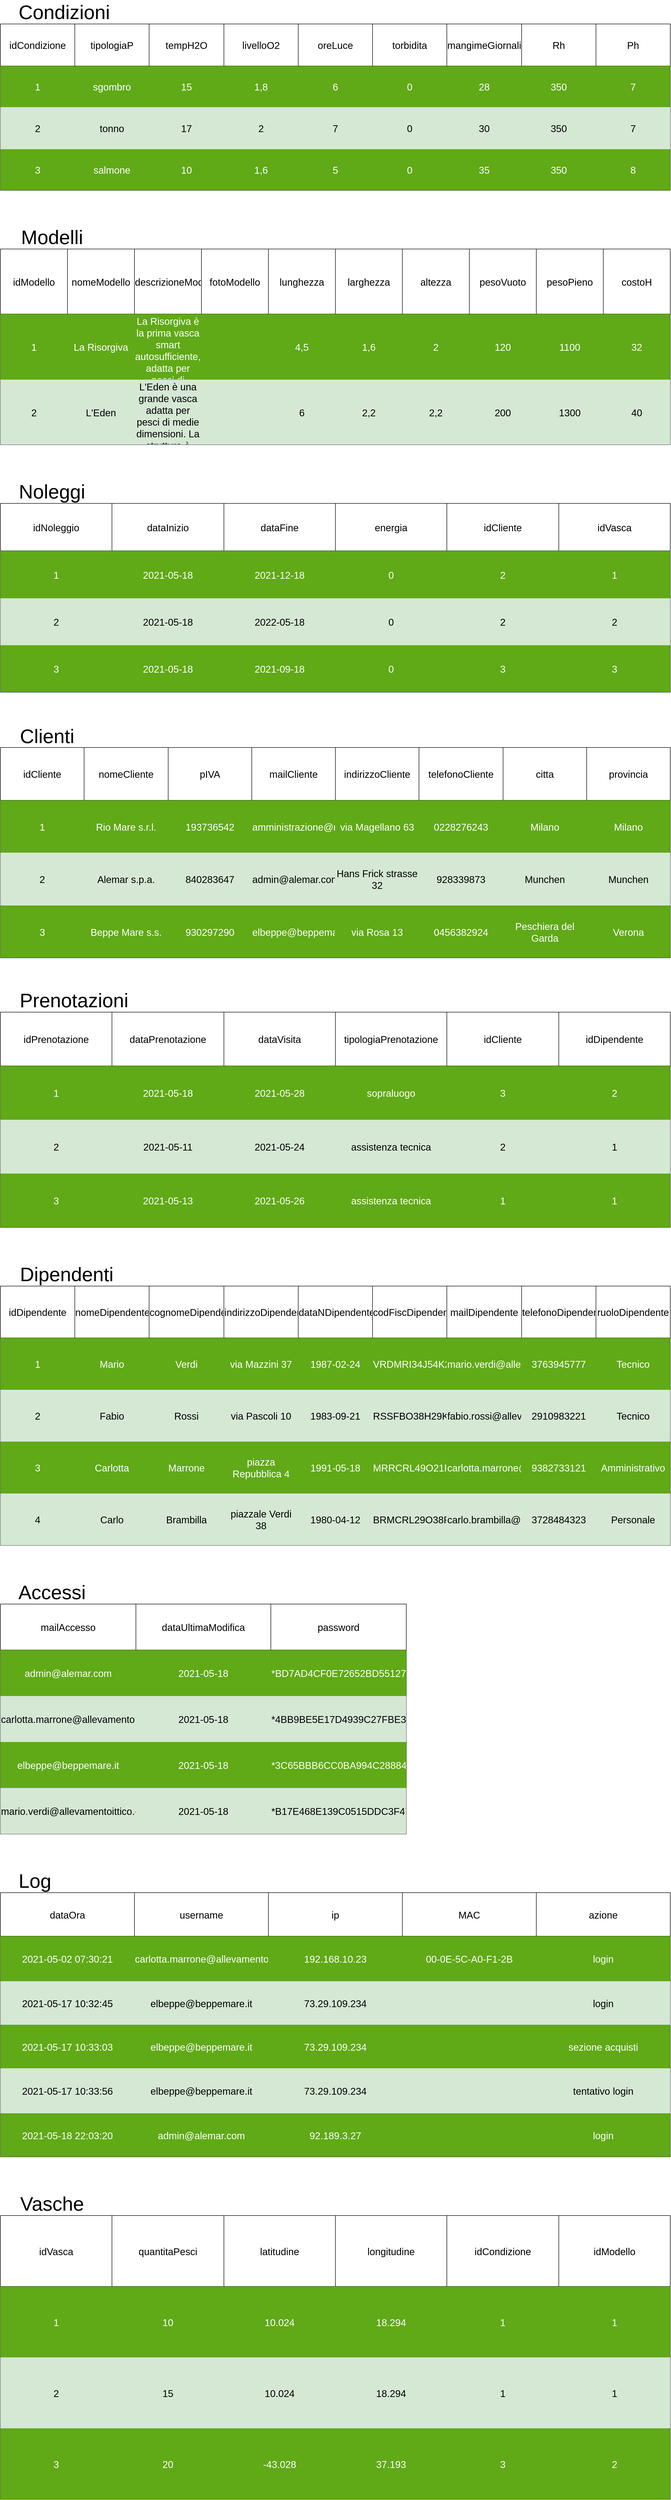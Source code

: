<mxfile version="14.6.13" type="device"><diagram id="C5RBs43oDa-KdzZeNtuy" name="Page-1"><mxGraphModel dx="3472" dy="2080" grid="1" gridSize="10" guides="1" tooltips="1" connect="1" arrows="1" fold="1" page="1" pageScale="1" pageWidth="827" pageHeight="1169" math="0" shadow="0"><root><mxCell id="WIyWlLk6GJQsqaUBKTNV-0"/><mxCell id="WIyWlLk6GJQsqaUBKTNV-1" parent="WIyWlLk6GJQsqaUBKTNV-0"/><mxCell id="tpgFzDg8WSgo7VceCA6l-48" value="" style="shape=table;html=1;whiteSpace=wrap;startSize=0;container=1;collapsible=0;childLayout=tableLayout;" parent="WIyWlLk6GJQsqaUBKTNV-1" vertex="1"><mxGeometry y="60" width="1370" height="340" as="geometry"/></mxCell><mxCell id="tpgFzDg8WSgo7VceCA6l-49" value="" style="shape=partialRectangle;html=1;whiteSpace=wrap;collapsible=0;dropTarget=0;pointerEvents=0;fillColor=none;top=0;left=0;bottom=0;right=0;points=[[0,0.5],[1,0.5]];portConstraint=eastwest;" parent="tpgFzDg8WSgo7VceCA6l-48" vertex="1"><mxGeometry width="1370" height="86" as="geometry"/></mxCell><mxCell id="tpgFzDg8WSgo7VceCA6l-50" value="&lt;font style=&quot;font-size: 20px&quot;&gt;idCondizione&lt;/font&gt;" style="shape=partialRectangle;html=1;whiteSpace=wrap;connectable=0;overflow=hidden;fillColor=none;top=0;left=0;bottom=0;right=0;" parent="tpgFzDg8WSgo7VceCA6l-49" vertex="1"><mxGeometry width="152" height="86" as="geometry"/></mxCell><mxCell id="tpgFzDg8WSgo7VceCA6l-51" value="&lt;font style=&quot;font-size: 20px&quot;&gt;tipologiaP&lt;/font&gt;" style="shape=partialRectangle;html=1;whiteSpace=wrap;connectable=0;overflow=hidden;fillColor=none;top=0;left=0;bottom=0;right=0;" parent="tpgFzDg8WSgo7VceCA6l-49" vertex="1"><mxGeometry x="152" width="152" height="86" as="geometry"/></mxCell><mxCell id="tpgFzDg8WSgo7VceCA6l-52" value="&lt;font style=&quot;font-size: 20px&quot;&gt;tempH2O&lt;/font&gt;" style="shape=partialRectangle;html=1;whiteSpace=wrap;connectable=0;overflow=hidden;fillColor=none;top=0;left=0;bottom=0;right=0;" parent="tpgFzDg8WSgo7VceCA6l-49" vertex="1"><mxGeometry x="304" width="153" height="86" as="geometry"/></mxCell><mxCell id="tpgFzDg8WSgo7VceCA6l-53" value="&lt;font style=&quot;font-size: 20px&quot;&gt;livelloO2&lt;/font&gt;" style="shape=partialRectangle;html=1;whiteSpace=wrap;connectable=0;overflow=hidden;fillColor=none;top=0;left=0;bottom=0;right=0;" parent="tpgFzDg8WSgo7VceCA6l-49" vertex="1"><mxGeometry x="457" width="152" height="86" as="geometry"/></mxCell><mxCell id="tpgFzDg8WSgo7VceCA6l-54" value="&lt;font style=&quot;font-size: 20px&quot;&gt;oreLuce&lt;/font&gt;" style="shape=partialRectangle;html=1;whiteSpace=wrap;connectable=0;overflow=hidden;fillColor=none;top=0;left=0;bottom=0;right=0;" parent="tpgFzDg8WSgo7VceCA6l-49" vertex="1"><mxGeometry x="609" width="152" height="86" as="geometry"/></mxCell><mxCell id="tpgFzDg8WSgo7VceCA6l-55" value="&lt;font style=&quot;font-size: 20px&quot;&gt;torbidita&lt;/font&gt;" style="shape=partialRectangle;html=1;whiteSpace=wrap;connectable=0;overflow=hidden;fillColor=none;top=0;left=0;bottom=0;right=0;" parent="tpgFzDg8WSgo7VceCA6l-49" vertex="1"><mxGeometry x="761" width="152" height="86" as="geometry"/></mxCell><mxCell id="tpgFzDg8WSgo7VceCA6l-56" value="&lt;font style=&quot;font-size: 20px&quot;&gt;mangimeGiornaliero&lt;/font&gt;" style="shape=partialRectangle;html=1;whiteSpace=wrap;connectable=0;overflow=hidden;fillColor=none;top=0;left=0;bottom=0;right=0;" parent="tpgFzDg8WSgo7VceCA6l-49" vertex="1"><mxGeometry x="913" width="153" height="86" as="geometry"/></mxCell><mxCell id="tpgFzDg8WSgo7VceCA6l-57" value="&lt;font style=&quot;font-size: 20px&quot;&gt;Rh&lt;/font&gt;" style="shape=partialRectangle;html=1;whiteSpace=wrap;connectable=0;overflow=hidden;fillColor=none;top=0;left=0;bottom=0;right=0;" parent="tpgFzDg8WSgo7VceCA6l-49" vertex="1"><mxGeometry x="1066" width="152" height="86" as="geometry"/></mxCell><mxCell id="tpgFzDg8WSgo7VceCA6l-58" value="&lt;font style=&quot;font-size: 20px&quot;&gt;Ph&lt;/font&gt;" style="shape=partialRectangle;html=1;whiteSpace=wrap;connectable=0;overflow=hidden;fillColor=none;top=0;left=0;bottom=0;right=0;" parent="tpgFzDg8WSgo7VceCA6l-49" vertex="1"><mxGeometry x="1218" width="152" height="86" as="geometry"/></mxCell><mxCell id="tpgFzDg8WSgo7VceCA6l-59" value="" style="shape=partialRectangle;html=1;whiteSpace=wrap;collapsible=0;dropTarget=0;pointerEvents=0;fillColor=none;top=0;left=0;bottom=0;right=0;points=[[0,0.5],[1,0.5]];portConstraint=eastwest;" parent="tpgFzDg8WSgo7VceCA6l-48" vertex="1"><mxGeometry y="86" width="1370" height="84" as="geometry"/></mxCell><mxCell id="tpgFzDg8WSgo7VceCA6l-60" value="&lt;font style=&quot;font-size: 20px&quot;&gt;1&lt;/font&gt;" style="shape=partialRectangle;html=1;whiteSpace=wrap;connectable=0;overflow=hidden;fillColor=#60a917;top=0;left=0;bottom=0;right=0;strokeColor=#2D7600;fontColor=#ffffff;" parent="tpgFzDg8WSgo7VceCA6l-59" vertex="1"><mxGeometry width="152" height="84" as="geometry"/></mxCell><mxCell id="tpgFzDg8WSgo7VceCA6l-61" value="&lt;font style=&quot;font-size: 20px&quot;&gt;sgombro&lt;/font&gt;" style="shape=partialRectangle;html=1;whiteSpace=wrap;connectable=0;overflow=hidden;fillColor=#60a917;top=0;left=0;bottom=0;right=0;strokeColor=#2D7600;fontColor=#ffffff;" parent="tpgFzDg8WSgo7VceCA6l-59" vertex="1"><mxGeometry x="152" width="152" height="84" as="geometry"/></mxCell><mxCell id="tpgFzDg8WSgo7VceCA6l-62" value="&lt;font style=&quot;font-size: 20px&quot;&gt;15&lt;/font&gt;" style="shape=partialRectangle;html=1;whiteSpace=wrap;connectable=0;overflow=hidden;fillColor=#60a917;top=0;left=0;bottom=0;right=0;strokeColor=#2D7600;fontColor=#ffffff;" parent="tpgFzDg8WSgo7VceCA6l-59" vertex="1"><mxGeometry x="304" width="153" height="84" as="geometry"/></mxCell><mxCell id="tpgFzDg8WSgo7VceCA6l-63" value="&lt;font style=&quot;font-size: 20px&quot;&gt;1,8&lt;/font&gt;" style="shape=partialRectangle;html=1;whiteSpace=wrap;connectable=0;overflow=hidden;fillColor=#60a917;top=0;left=0;bottom=0;right=0;strokeColor=#2D7600;fontColor=#ffffff;" parent="tpgFzDg8WSgo7VceCA6l-59" vertex="1"><mxGeometry x="457" width="152" height="84" as="geometry"/></mxCell><mxCell id="tpgFzDg8WSgo7VceCA6l-64" value="&lt;font style=&quot;font-size: 20px&quot;&gt;6&lt;/font&gt;" style="shape=partialRectangle;html=1;whiteSpace=wrap;connectable=0;overflow=hidden;fillColor=#60a917;top=0;left=0;bottom=0;right=0;strokeColor=#2D7600;fontColor=#ffffff;" parent="tpgFzDg8WSgo7VceCA6l-59" vertex="1"><mxGeometry x="609" width="152" height="84" as="geometry"/></mxCell><mxCell id="tpgFzDg8WSgo7VceCA6l-65" value="&lt;font style=&quot;font-size: 20px&quot;&gt;0&lt;/font&gt;" style="shape=partialRectangle;html=1;whiteSpace=wrap;connectable=0;overflow=hidden;fillColor=#60a917;top=0;left=0;bottom=0;right=0;strokeColor=#2D7600;fontColor=#ffffff;" parent="tpgFzDg8WSgo7VceCA6l-59" vertex="1"><mxGeometry x="761" width="152" height="84" as="geometry"/></mxCell><mxCell id="tpgFzDg8WSgo7VceCA6l-66" value="&lt;font style=&quot;font-size: 20px&quot;&gt;28&lt;/font&gt;" style="shape=partialRectangle;html=1;whiteSpace=wrap;connectable=0;overflow=hidden;fillColor=#60a917;top=0;left=0;bottom=0;right=0;strokeColor=#2D7600;fontColor=#ffffff;" parent="tpgFzDg8WSgo7VceCA6l-59" vertex="1"><mxGeometry x="913" width="153" height="84" as="geometry"/></mxCell><mxCell id="tpgFzDg8WSgo7VceCA6l-67" value="&lt;font style=&quot;font-size: 20px&quot;&gt;350&lt;/font&gt;" style="shape=partialRectangle;html=1;whiteSpace=wrap;connectable=0;overflow=hidden;fillColor=#60a917;top=0;left=0;bottom=0;right=0;strokeColor=#2D7600;fontColor=#ffffff;" parent="tpgFzDg8WSgo7VceCA6l-59" vertex="1"><mxGeometry x="1066" width="152" height="84" as="geometry"/></mxCell><mxCell id="tpgFzDg8WSgo7VceCA6l-68" value="&lt;font style=&quot;font-size: 20px&quot;&gt;7&lt;/font&gt;" style="shape=partialRectangle;html=1;whiteSpace=wrap;connectable=0;overflow=hidden;fillColor=#60a917;top=0;left=0;bottom=0;right=0;strokeColor=#2D7600;fontColor=#ffffff;" parent="tpgFzDg8WSgo7VceCA6l-59" vertex="1"><mxGeometry x="1218" width="152" height="84" as="geometry"/></mxCell><mxCell id="tpgFzDg8WSgo7VceCA6l-69" value="" style="shape=partialRectangle;html=1;whiteSpace=wrap;collapsible=0;dropTarget=0;pointerEvents=0;fillColor=none;top=0;left=0;bottom=0;right=0;points=[[0,0.5],[1,0.5]];portConstraint=eastwest;" parent="tpgFzDg8WSgo7VceCA6l-48" vertex="1"><mxGeometry y="170" width="1370" height="86" as="geometry"/></mxCell><mxCell id="tpgFzDg8WSgo7VceCA6l-70" value="&lt;font style=&quot;font-size: 20px&quot;&gt;2&lt;/font&gt;" style="shape=partialRectangle;html=1;whiteSpace=wrap;connectable=0;overflow=hidden;fillColor=#d5e8d4;top=0;left=0;bottom=0;right=0;strokeColor=#82b366;" parent="tpgFzDg8WSgo7VceCA6l-69" vertex="1"><mxGeometry width="152" height="86" as="geometry"/></mxCell><mxCell id="tpgFzDg8WSgo7VceCA6l-71" value="&lt;font style=&quot;font-size: 20px&quot;&gt;tonno&lt;/font&gt;" style="shape=partialRectangle;html=1;whiteSpace=wrap;connectable=0;overflow=hidden;fillColor=#d5e8d4;top=0;left=0;bottom=0;right=0;strokeColor=#82b366;" parent="tpgFzDg8WSgo7VceCA6l-69" vertex="1"><mxGeometry x="152" width="152" height="86" as="geometry"/></mxCell><mxCell id="tpgFzDg8WSgo7VceCA6l-72" value="&lt;font style=&quot;font-size: 20px&quot;&gt;17&lt;/font&gt;" style="shape=partialRectangle;html=1;whiteSpace=wrap;connectable=0;overflow=hidden;fillColor=#d5e8d4;top=0;left=0;bottom=0;right=0;strokeColor=#82b366;" parent="tpgFzDg8WSgo7VceCA6l-69" vertex="1"><mxGeometry x="304" width="153" height="86" as="geometry"/></mxCell><mxCell id="tpgFzDg8WSgo7VceCA6l-73" value="&lt;font style=&quot;font-size: 20px&quot;&gt;2&lt;/font&gt;" style="shape=partialRectangle;html=1;whiteSpace=wrap;connectable=0;overflow=hidden;fillColor=#d5e8d4;top=0;left=0;bottom=0;right=0;strokeColor=#82b366;" parent="tpgFzDg8WSgo7VceCA6l-69" vertex="1"><mxGeometry x="457" width="152" height="86" as="geometry"/></mxCell><mxCell id="tpgFzDg8WSgo7VceCA6l-74" value="&lt;font style=&quot;font-size: 20px&quot;&gt;7&lt;/font&gt;" style="shape=partialRectangle;html=1;whiteSpace=wrap;connectable=0;overflow=hidden;fillColor=#d5e8d4;top=0;left=0;bottom=0;right=0;strokeColor=#82b366;" parent="tpgFzDg8WSgo7VceCA6l-69" vertex="1"><mxGeometry x="609" width="152" height="86" as="geometry"/></mxCell><mxCell id="tpgFzDg8WSgo7VceCA6l-75" value="&lt;font style=&quot;font-size: 20px&quot;&gt;0&lt;/font&gt;" style="shape=partialRectangle;html=1;whiteSpace=wrap;connectable=0;overflow=hidden;fillColor=#d5e8d4;top=0;left=0;bottom=0;right=0;strokeColor=#82b366;" parent="tpgFzDg8WSgo7VceCA6l-69" vertex="1"><mxGeometry x="761" width="152" height="86" as="geometry"/></mxCell><mxCell id="tpgFzDg8WSgo7VceCA6l-76" value="&lt;font style=&quot;font-size: 20px&quot;&gt;30&lt;/font&gt;" style="shape=partialRectangle;html=1;whiteSpace=wrap;connectable=0;overflow=hidden;fillColor=#d5e8d4;top=0;left=0;bottom=0;right=0;strokeColor=#82b366;" parent="tpgFzDg8WSgo7VceCA6l-69" vertex="1"><mxGeometry x="913" width="153" height="86" as="geometry"/></mxCell><mxCell id="tpgFzDg8WSgo7VceCA6l-77" value="&lt;font style=&quot;font-size: 20px&quot;&gt;350&lt;/font&gt;" style="shape=partialRectangle;html=1;whiteSpace=wrap;connectable=0;overflow=hidden;fillColor=#d5e8d4;top=0;left=0;bottom=0;right=0;strokeColor=#82b366;" parent="tpgFzDg8WSgo7VceCA6l-69" vertex="1"><mxGeometry x="1066" width="152" height="86" as="geometry"/></mxCell><mxCell id="tpgFzDg8WSgo7VceCA6l-78" value="&lt;font style=&quot;font-size: 20px&quot;&gt;7&lt;/font&gt;" style="shape=partialRectangle;html=1;whiteSpace=wrap;connectable=0;overflow=hidden;fillColor=#d5e8d4;top=0;left=0;bottom=0;right=0;strokeColor=#82b366;" parent="tpgFzDg8WSgo7VceCA6l-69" vertex="1"><mxGeometry x="1218" width="152" height="86" as="geometry"/></mxCell><mxCell id="tpgFzDg8WSgo7VceCA6l-79" value="" style="shape=partialRectangle;html=1;whiteSpace=wrap;collapsible=0;dropTarget=0;pointerEvents=0;fillColor=none;top=0;left=0;bottom=0;right=0;points=[[0,0.5],[1,0.5]];portConstraint=eastwest;" parent="tpgFzDg8WSgo7VceCA6l-48" vertex="1"><mxGeometry y="256" width="1370" height="84" as="geometry"/></mxCell><mxCell id="tpgFzDg8WSgo7VceCA6l-80" value="&lt;font style=&quot;font-size: 20px&quot;&gt;3&lt;/font&gt;" style="shape=partialRectangle;html=1;whiteSpace=wrap;connectable=0;overflow=hidden;fillColor=#60a917;top=0;left=0;bottom=0;right=0;strokeColor=#2D7600;fontColor=#ffffff;" parent="tpgFzDg8WSgo7VceCA6l-79" vertex="1"><mxGeometry width="152" height="84" as="geometry"/></mxCell><mxCell id="tpgFzDg8WSgo7VceCA6l-81" value="&lt;font style=&quot;font-size: 20px&quot;&gt;salmone&lt;/font&gt;" style="shape=partialRectangle;html=1;whiteSpace=wrap;connectable=0;overflow=hidden;fillColor=#60a917;top=0;left=0;bottom=0;right=0;strokeColor=#2D7600;fontColor=#ffffff;" parent="tpgFzDg8WSgo7VceCA6l-79" vertex="1"><mxGeometry x="152" width="152" height="84" as="geometry"/></mxCell><mxCell id="tpgFzDg8WSgo7VceCA6l-82" value="&lt;font style=&quot;font-size: 20px&quot;&gt;10&lt;/font&gt;" style="shape=partialRectangle;html=1;whiteSpace=wrap;connectable=0;overflow=hidden;fillColor=#60a917;top=0;left=0;bottom=0;right=0;strokeColor=#2D7600;fontColor=#ffffff;" parent="tpgFzDg8WSgo7VceCA6l-79" vertex="1"><mxGeometry x="304" width="153" height="84" as="geometry"/></mxCell><mxCell id="tpgFzDg8WSgo7VceCA6l-83" value="&lt;font style=&quot;font-size: 20px&quot;&gt;1,6&lt;/font&gt;" style="shape=partialRectangle;html=1;whiteSpace=wrap;connectable=0;overflow=hidden;fillColor=#60a917;top=0;left=0;bottom=0;right=0;strokeColor=#2D7600;fontColor=#ffffff;" parent="tpgFzDg8WSgo7VceCA6l-79" vertex="1"><mxGeometry x="457" width="152" height="84" as="geometry"/></mxCell><mxCell id="tpgFzDg8WSgo7VceCA6l-84" value="&lt;font style=&quot;font-size: 20px&quot;&gt;5&lt;/font&gt;" style="shape=partialRectangle;html=1;whiteSpace=wrap;connectable=0;overflow=hidden;fillColor=#60a917;top=0;left=0;bottom=0;right=0;strokeColor=#2D7600;fontColor=#ffffff;" parent="tpgFzDg8WSgo7VceCA6l-79" vertex="1"><mxGeometry x="609" width="152" height="84" as="geometry"/></mxCell><mxCell id="tpgFzDg8WSgo7VceCA6l-85" value="&lt;font style=&quot;font-size: 20px&quot;&gt;0&lt;/font&gt;" style="shape=partialRectangle;html=1;whiteSpace=wrap;connectable=0;overflow=hidden;fillColor=#60a917;top=0;left=0;bottom=0;right=0;strokeColor=#2D7600;fontColor=#ffffff;" parent="tpgFzDg8WSgo7VceCA6l-79" vertex="1"><mxGeometry x="761" width="152" height="84" as="geometry"/></mxCell><mxCell id="tpgFzDg8WSgo7VceCA6l-86" value="&lt;font style=&quot;font-size: 20px&quot;&gt;35&lt;/font&gt;" style="shape=partialRectangle;html=1;whiteSpace=wrap;connectable=0;overflow=hidden;fillColor=#60a917;top=0;left=0;bottom=0;right=0;strokeColor=#2D7600;fontColor=#ffffff;" parent="tpgFzDg8WSgo7VceCA6l-79" vertex="1"><mxGeometry x="913" width="153" height="84" as="geometry"/></mxCell><mxCell id="tpgFzDg8WSgo7VceCA6l-87" value="&lt;font style=&quot;font-size: 20px&quot;&gt;350&lt;/font&gt;" style="shape=partialRectangle;html=1;whiteSpace=wrap;connectable=0;overflow=hidden;fillColor=#60a917;top=0;left=0;bottom=0;right=0;strokeColor=#2D7600;fontColor=#ffffff;" parent="tpgFzDg8WSgo7VceCA6l-79" vertex="1"><mxGeometry x="1066" width="152" height="84" as="geometry"/></mxCell><mxCell id="tpgFzDg8WSgo7VceCA6l-88" value="&lt;font style=&quot;font-size: 20px&quot;&gt;8&lt;/font&gt;" style="shape=partialRectangle;html=1;whiteSpace=wrap;connectable=0;overflow=hidden;fillColor=#60a917;top=0;left=0;bottom=0;right=0;strokeColor=#2D7600;fontColor=#ffffff;" parent="tpgFzDg8WSgo7VceCA6l-79" vertex="1"><mxGeometry x="1218" width="152" height="84" as="geometry"/></mxCell><mxCell id="tpgFzDg8WSgo7VceCA6l-89" value="" style="shape=table;html=1;whiteSpace=wrap;startSize=0;container=1;collapsible=0;childLayout=tableLayout;" parent="WIyWlLk6GJQsqaUBKTNV-1" vertex="1"><mxGeometry y="1040" width="1370" height="386" as="geometry"/></mxCell><mxCell id="tpgFzDg8WSgo7VceCA6l-90" value="" style="shape=partialRectangle;html=1;whiteSpace=wrap;collapsible=0;dropTarget=0;pointerEvents=0;fillColor=none;top=0;left=0;bottom=0;right=0;points=[[0,0.5],[1,0.5]];portConstraint=eastwest;" parent="tpgFzDg8WSgo7VceCA6l-89" vertex="1"><mxGeometry width="1370" height="97" as="geometry"/></mxCell><mxCell id="tpgFzDg8WSgo7VceCA6l-91" value="&lt;font style=&quot;font-size: 20px&quot;&gt;idNoleggio&lt;/font&gt;" style="shape=partialRectangle;html=1;whiteSpace=wrap;connectable=0;overflow=hidden;fillColor=none;top=0;left=0;bottom=0;right=0;" parent="tpgFzDg8WSgo7VceCA6l-90" vertex="1"><mxGeometry width="228" height="97" as="geometry"/></mxCell><mxCell id="tpgFzDg8WSgo7VceCA6l-92" value="&lt;font style=&quot;font-size: 20px&quot;&gt;dataInizio&lt;/font&gt;" style="shape=partialRectangle;html=1;whiteSpace=wrap;connectable=0;overflow=hidden;fillColor=none;top=0;left=0;bottom=0;right=0;" parent="tpgFzDg8WSgo7VceCA6l-90" vertex="1"><mxGeometry x="228" width="229" height="97" as="geometry"/></mxCell><mxCell id="tpgFzDg8WSgo7VceCA6l-93" value="&lt;font style=&quot;font-size: 20px&quot;&gt;dataFine&lt;/font&gt;" style="shape=partialRectangle;html=1;whiteSpace=wrap;connectable=0;overflow=hidden;fillColor=none;top=0;left=0;bottom=0;right=0;" parent="tpgFzDg8WSgo7VceCA6l-90" vertex="1"><mxGeometry x="457" width="228" height="97" as="geometry"/></mxCell><mxCell id="tpgFzDg8WSgo7VceCA6l-94" value="&lt;font style=&quot;font-size: 20px&quot;&gt;energia&lt;/font&gt;" style="shape=partialRectangle;html=1;whiteSpace=wrap;connectable=0;overflow=hidden;fillColor=none;top=0;left=0;bottom=0;right=0;" parent="tpgFzDg8WSgo7VceCA6l-90" vertex="1"><mxGeometry x="685" width="228" height="97" as="geometry"/></mxCell><mxCell id="tpgFzDg8WSgo7VceCA6l-95" value="&lt;font style=&quot;font-size: 20px&quot;&gt;idCliente&lt;/font&gt;" style="shape=partialRectangle;html=1;whiteSpace=wrap;connectable=0;overflow=hidden;fillColor=none;top=0;left=0;bottom=0;right=0;" parent="tpgFzDg8WSgo7VceCA6l-90" vertex="1"><mxGeometry x="913" width="229" height="97" as="geometry"/></mxCell><mxCell id="tpgFzDg8WSgo7VceCA6l-96" value="&lt;font style=&quot;font-size: 20px&quot;&gt;idVasca&lt;/font&gt;" style="shape=partialRectangle;html=1;whiteSpace=wrap;connectable=0;overflow=hidden;fillColor=none;top=0;left=0;bottom=0;right=0;" parent="tpgFzDg8WSgo7VceCA6l-90" vertex="1"><mxGeometry x="1142" width="228" height="97" as="geometry"/></mxCell><mxCell id="tpgFzDg8WSgo7VceCA6l-118" value="" style="shape=partialRectangle;html=1;whiteSpace=wrap;collapsible=0;dropTarget=0;pointerEvents=0;fillColor=none;top=0;left=0;bottom=0;right=0;points=[[0,0.5],[1,0.5]];portConstraint=eastwest;" parent="tpgFzDg8WSgo7VceCA6l-89" vertex="1"><mxGeometry y="97" width="1370" height="97" as="geometry"/></mxCell><mxCell id="tpgFzDg8WSgo7VceCA6l-119" value="&lt;font style=&quot;font-size: 20px&quot;&gt;1&lt;/font&gt;" style="shape=partialRectangle;html=1;whiteSpace=wrap;connectable=0;overflow=hidden;fillColor=#60a917;top=0;left=0;bottom=0;right=0;strokeColor=#2D7600;fontColor=#ffffff;" parent="tpgFzDg8WSgo7VceCA6l-118" vertex="1"><mxGeometry width="228" height="97" as="geometry"/></mxCell><mxCell id="tpgFzDg8WSgo7VceCA6l-120" value="&lt;font style=&quot;font-size: 20px&quot;&gt;2021-05-18&lt;/font&gt;" style="shape=partialRectangle;html=1;whiteSpace=wrap;connectable=0;overflow=hidden;fillColor=#60a917;top=0;left=0;bottom=0;right=0;strokeColor=#2D7600;fontColor=#ffffff;" parent="tpgFzDg8WSgo7VceCA6l-118" vertex="1"><mxGeometry x="228" width="229" height="97" as="geometry"/></mxCell><mxCell id="tpgFzDg8WSgo7VceCA6l-121" value="&lt;font style=&quot;font-size: 20px&quot;&gt;2021-12-18&lt;/font&gt;" style="shape=partialRectangle;html=1;whiteSpace=wrap;connectable=0;overflow=hidden;fillColor=#60a917;top=0;left=0;bottom=0;right=0;strokeColor=#2D7600;fontColor=#ffffff;" parent="tpgFzDg8WSgo7VceCA6l-118" vertex="1"><mxGeometry x="457" width="228" height="97" as="geometry"/></mxCell><mxCell id="tpgFzDg8WSgo7VceCA6l-122" value="&lt;font style=&quot;font-size: 20px&quot;&gt;0&lt;/font&gt;" style="shape=partialRectangle;html=1;whiteSpace=wrap;connectable=0;overflow=hidden;fillColor=#60a917;top=0;left=0;bottom=0;right=0;strokeColor=#2D7600;fontColor=#ffffff;" parent="tpgFzDg8WSgo7VceCA6l-118" vertex="1"><mxGeometry x="685" width="228" height="97" as="geometry"/></mxCell><mxCell id="tpgFzDg8WSgo7VceCA6l-123" value="&lt;font style=&quot;font-size: 20px&quot;&gt;2&lt;/font&gt;" style="shape=partialRectangle;html=1;whiteSpace=wrap;connectable=0;overflow=hidden;fillColor=#60a917;top=0;left=0;bottom=0;right=0;strokeColor=#2D7600;fontColor=#ffffff;" parent="tpgFzDg8WSgo7VceCA6l-118" vertex="1"><mxGeometry x="913" width="229" height="97" as="geometry"/></mxCell><mxCell id="tpgFzDg8WSgo7VceCA6l-124" value="&lt;font style=&quot;font-size: 20px&quot;&gt;1&lt;/font&gt;" style="shape=partialRectangle;html=1;whiteSpace=wrap;connectable=0;overflow=hidden;fillColor=#60a917;top=0;left=0;bottom=0;right=0;strokeColor=#2D7600;fontColor=#ffffff;" parent="tpgFzDg8WSgo7VceCA6l-118" vertex="1"><mxGeometry x="1142" width="228" height="97" as="geometry"/></mxCell><mxCell id="tpgFzDg8WSgo7VceCA6l-111" value="" style="shape=partialRectangle;html=1;whiteSpace=wrap;collapsible=0;dropTarget=0;pointerEvents=0;fillColor=none;top=0;left=0;bottom=0;right=0;points=[[0,0.5],[1,0.5]];portConstraint=eastwest;" parent="tpgFzDg8WSgo7VceCA6l-89" vertex="1"><mxGeometry y="194" width="1370" height="96" as="geometry"/></mxCell><mxCell id="tpgFzDg8WSgo7VceCA6l-112" value="&lt;font style=&quot;font-size: 20px&quot;&gt;2&lt;/font&gt;" style="shape=partialRectangle;html=1;whiteSpace=wrap;connectable=0;overflow=hidden;fillColor=#d5e8d4;top=0;left=0;bottom=0;right=0;strokeColor=#82b366;" parent="tpgFzDg8WSgo7VceCA6l-111" vertex="1"><mxGeometry width="228" height="96" as="geometry"/></mxCell><mxCell id="tpgFzDg8WSgo7VceCA6l-113" value="&lt;font style=&quot;font-size: 20px&quot;&gt;2021-05-18&lt;/font&gt;" style="shape=partialRectangle;html=1;whiteSpace=wrap;connectable=0;overflow=hidden;fillColor=#d5e8d4;top=0;left=0;bottom=0;right=0;strokeColor=#82b366;" parent="tpgFzDg8WSgo7VceCA6l-111" vertex="1"><mxGeometry x="228" width="229" height="96" as="geometry"/></mxCell><mxCell id="tpgFzDg8WSgo7VceCA6l-114" value="&lt;font style=&quot;font-size: 20px&quot;&gt;2022-05-18&lt;/font&gt;" style="shape=partialRectangle;html=1;whiteSpace=wrap;connectable=0;overflow=hidden;fillColor=#d5e8d4;top=0;left=0;bottom=0;right=0;strokeColor=#82b366;" parent="tpgFzDg8WSgo7VceCA6l-111" vertex="1"><mxGeometry x="457" width="228" height="96" as="geometry"/></mxCell><mxCell id="tpgFzDg8WSgo7VceCA6l-115" value="&lt;font style=&quot;font-size: 20px&quot;&gt;0&lt;/font&gt;" style="shape=partialRectangle;html=1;whiteSpace=wrap;connectable=0;overflow=hidden;fillColor=#d5e8d4;top=0;left=0;bottom=0;right=0;strokeColor=#82b366;" parent="tpgFzDg8WSgo7VceCA6l-111" vertex="1"><mxGeometry x="685" width="228" height="96" as="geometry"/></mxCell><mxCell id="tpgFzDg8WSgo7VceCA6l-116" value="&lt;font style=&quot;font-size: 20px&quot;&gt;2&lt;/font&gt;" style="shape=partialRectangle;html=1;whiteSpace=wrap;connectable=0;overflow=hidden;fillColor=#d5e8d4;top=0;left=0;bottom=0;right=0;strokeColor=#82b366;" parent="tpgFzDg8WSgo7VceCA6l-111" vertex="1"><mxGeometry x="913" width="229" height="96" as="geometry"/></mxCell><mxCell id="tpgFzDg8WSgo7VceCA6l-117" value="&lt;font style=&quot;font-size: 20px&quot;&gt;2&lt;/font&gt;" style="shape=partialRectangle;html=1;whiteSpace=wrap;connectable=0;overflow=hidden;fillColor=#d5e8d4;top=0;left=0;bottom=0;right=0;strokeColor=#82b366;" parent="tpgFzDg8WSgo7VceCA6l-111" vertex="1"><mxGeometry x="1142" width="228" height="96" as="geometry"/></mxCell><mxCell id="tpgFzDg8WSgo7VceCA6l-97" value="" style="shape=partialRectangle;html=1;whiteSpace=wrap;collapsible=0;dropTarget=0;pointerEvents=0;fillColor=none;top=0;left=0;bottom=0;right=0;points=[[0,0.5],[1,0.5]];portConstraint=eastwest;" parent="tpgFzDg8WSgo7VceCA6l-89" vertex="1"><mxGeometry y="290" width="1370" height="96" as="geometry"/></mxCell><mxCell id="tpgFzDg8WSgo7VceCA6l-98" value="&lt;font style=&quot;font-size: 20px&quot;&gt;3&lt;/font&gt;" style="shape=partialRectangle;html=1;whiteSpace=wrap;connectable=0;overflow=hidden;fillColor=#60a917;top=0;left=0;bottom=0;right=0;strokeColor=#2D7600;fontColor=#ffffff;" parent="tpgFzDg8WSgo7VceCA6l-97" vertex="1"><mxGeometry width="228" height="96" as="geometry"/></mxCell><mxCell id="tpgFzDg8WSgo7VceCA6l-99" value="&lt;font style=&quot;font-size: 20px&quot;&gt;2021-05-18&lt;/font&gt;" style="shape=partialRectangle;html=1;whiteSpace=wrap;connectable=0;overflow=hidden;fillColor=#60a917;top=0;left=0;bottom=0;right=0;strokeColor=#2D7600;fontColor=#ffffff;" parent="tpgFzDg8WSgo7VceCA6l-97" vertex="1"><mxGeometry x="228" width="229" height="96" as="geometry"/></mxCell><mxCell id="tpgFzDg8WSgo7VceCA6l-100" value="&lt;font style=&quot;font-size: 20px&quot;&gt;2021-09-18&lt;/font&gt;" style="shape=partialRectangle;html=1;whiteSpace=wrap;connectable=0;overflow=hidden;fillColor=#60a917;top=0;left=0;bottom=0;right=0;strokeColor=#2D7600;fontColor=#ffffff;" parent="tpgFzDg8WSgo7VceCA6l-97" vertex="1"><mxGeometry x="457" width="228" height="96" as="geometry"/></mxCell><mxCell id="tpgFzDg8WSgo7VceCA6l-101" value="&lt;font style=&quot;font-size: 20px&quot;&gt;0&lt;/font&gt;" style="shape=partialRectangle;html=1;whiteSpace=wrap;connectable=0;overflow=hidden;fillColor=#60a917;top=0;left=0;bottom=0;right=0;strokeColor=#2D7600;fontColor=#ffffff;" parent="tpgFzDg8WSgo7VceCA6l-97" vertex="1"><mxGeometry x="685" width="228" height="96" as="geometry"/></mxCell><mxCell id="tpgFzDg8WSgo7VceCA6l-102" value="&lt;font style=&quot;font-size: 20px&quot;&gt;3&lt;/font&gt;" style="shape=partialRectangle;html=1;whiteSpace=wrap;connectable=0;overflow=hidden;fillColor=#60a917;top=0;left=0;bottom=0;right=0;strokeColor=#2D7600;fontColor=#ffffff;" parent="tpgFzDg8WSgo7VceCA6l-97" vertex="1"><mxGeometry x="913" width="229" height="96" as="geometry"/></mxCell><mxCell id="tpgFzDg8WSgo7VceCA6l-103" value="&lt;span style=&quot;font-size: 20px&quot;&gt;3&lt;/span&gt;" style="shape=partialRectangle;html=1;whiteSpace=wrap;connectable=0;overflow=hidden;fillColor=#60a917;top=0;left=0;bottom=0;right=0;strokeColor=#2D7600;fontColor=#ffffff;" parent="tpgFzDg8WSgo7VceCA6l-97" vertex="1"><mxGeometry x="1142" width="228" height="96" as="geometry"/></mxCell><mxCell id="JXe7348eex-vli-HM4pj-0" value="" style="shape=table;html=1;whiteSpace=wrap;startSize=0;container=1;collapsible=0;childLayout=tableLayout;" parent="WIyWlLk6GJQsqaUBKTNV-1" vertex="1"><mxGeometry y="1539" width="1370" height="430" as="geometry"/></mxCell><mxCell id="JXe7348eex-vli-HM4pj-1" value="" style="shape=partialRectangle;html=1;whiteSpace=wrap;collapsible=0;dropTarget=0;pointerEvents=0;fillColor=none;top=0;left=0;bottom=0;right=0;points=[[0,0.5],[1,0.5]];portConstraint=eastwest;" parent="JXe7348eex-vli-HM4pj-0" vertex="1"><mxGeometry width="1370" height="108" as="geometry"/></mxCell><mxCell id="JXe7348eex-vli-HM4pj-2" value="&lt;font style=&quot;font-size: 20px&quot;&gt;idCliente&lt;/font&gt;" style="shape=partialRectangle;html=1;whiteSpace=wrap;connectable=0;overflow=hidden;fillColor=none;top=0;left=0;bottom=0;right=0;" parent="JXe7348eex-vli-HM4pj-1" vertex="1"><mxGeometry width="171" height="108" as="geometry"/></mxCell><mxCell id="JXe7348eex-vli-HM4pj-3" value="&lt;font style=&quot;font-size: 20px&quot;&gt;nomeCliente&lt;/font&gt;" style="shape=partialRectangle;html=1;whiteSpace=wrap;connectable=0;overflow=hidden;fillColor=none;top=0;left=0;bottom=0;right=0;" parent="JXe7348eex-vli-HM4pj-1" vertex="1"><mxGeometry x="171" width="172" height="108" as="geometry"/></mxCell><mxCell id="JXe7348eex-vli-HM4pj-4" value="&lt;font style=&quot;font-size: 20px&quot;&gt;pIVA&lt;/font&gt;" style="shape=partialRectangle;html=1;whiteSpace=wrap;connectable=0;overflow=hidden;fillColor=none;top=0;left=0;bottom=0;right=0;" parent="JXe7348eex-vli-HM4pj-1" vertex="1"><mxGeometry x="343" width="171" height="108" as="geometry"/></mxCell><mxCell id="JXe7348eex-vli-HM4pj-5" value="&lt;font style=&quot;font-size: 20px&quot;&gt;mailCliente&lt;/font&gt;" style="shape=partialRectangle;html=1;whiteSpace=wrap;connectable=0;overflow=hidden;fillColor=none;top=0;left=0;bottom=0;right=0;" parent="JXe7348eex-vli-HM4pj-1" vertex="1"><mxGeometry x="514" width="171" height="108" as="geometry"/></mxCell><mxCell id="JXe7348eex-vli-HM4pj-6" value="&lt;font style=&quot;font-size: 20px&quot;&gt;indirizzoCliente&lt;/font&gt;" style="shape=partialRectangle;html=1;whiteSpace=wrap;connectable=0;overflow=hidden;fillColor=none;top=0;left=0;bottom=0;right=0;" parent="JXe7348eex-vli-HM4pj-1" vertex="1"><mxGeometry x="685" width="171" height="108" as="geometry"/></mxCell><mxCell id="JXe7348eex-vli-HM4pj-7" value="&lt;font style=&quot;font-size: 20px&quot;&gt;telefonoCliente&lt;/font&gt;" style="shape=partialRectangle;html=1;whiteSpace=wrap;connectable=0;overflow=hidden;fillColor=none;top=0;left=0;bottom=0;right=0;" parent="JXe7348eex-vli-HM4pj-1" vertex="1"><mxGeometry x="856" width="172" height="108" as="geometry"/></mxCell><mxCell id="JXe7348eex-vli-HM4pj-8" value="&lt;font style=&quot;font-size: 20px&quot;&gt;citta&lt;/font&gt;" style="shape=partialRectangle;html=1;whiteSpace=wrap;connectable=0;overflow=hidden;fillColor=none;top=0;left=0;bottom=0;right=0;" parent="JXe7348eex-vli-HM4pj-1" vertex="1"><mxGeometry x="1028" width="171" height="108" as="geometry"/></mxCell><mxCell id="JXe7348eex-vli-HM4pj-9" value="&lt;font style=&quot;font-size: 20px&quot;&gt;provincia&lt;/font&gt;" style="shape=partialRectangle;html=1;whiteSpace=wrap;connectable=0;overflow=hidden;fillColor=none;top=0;left=0;bottom=0;right=0;" parent="JXe7348eex-vli-HM4pj-1" vertex="1"><mxGeometry x="1199" width="171" height="108" as="geometry"/></mxCell><mxCell id="JXe7348eex-vli-HM4pj-10" value="" style="shape=partialRectangle;html=1;whiteSpace=wrap;collapsible=0;dropTarget=0;pointerEvents=0;fillColor=none;top=0;left=0;bottom=0;right=0;points=[[0,0.5],[1,0.5]];portConstraint=eastwest;" parent="JXe7348eex-vli-HM4pj-0" vertex="1"><mxGeometry y="108" width="1370" height="107" as="geometry"/></mxCell><mxCell id="JXe7348eex-vli-HM4pj-11" value="&lt;font style=&quot;font-size: 20px&quot;&gt;1&lt;/font&gt;" style="shape=partialRectangle;html=1;whiteSpace=wrap;connectable=0;overflow=hidden;fillColor=#60a917;top=0;left=0;bottom=0;right=0;strokeColor=#2D7600;fontColor=#ffffff;" parent="JXe7348eex-vli-HM4pj-10" vertex="1"><mxGeometry width="171" height="107" as="geometry"/></mxCell><mxCell id="JXe7348eex-vli-HM4pj-12" value="&lt;font style=&quot;font-size: 20px&quot;&gt;Rio Mare s.r.l.&lt;/font&gt;" style="shape=partialRectangle;html=1;whiteSpace=wrap;connectable=0;overflow=hidden;fillColor=#60a917;top=0;left=0;bottom=0;right=0;strokeColor=#2D7600;fontColor=#ffffff;" parent="JXe7348eex-vli-HM4pj-10" vertex="1"><mxGeometry x="171" width="172" height="107" as="geometry"/></mxCell><mxCell id="JXe7348eex-vli-HM4pj-13" value="&lt;font style=&quot;font-size: 20px&quot;&gt;193736542&lt;/font&gt;" style="shape=partialRectangle;html=1;whiteSpace=wrap;connectable=0;overflow=hidden;fillColor=#60a917;top=0;left=0;bottom=0;right=0;strokeColor=#2D7600;fontColor=#ffffff;" parent="JXe7348eex-vli-HM4pj-10" vertex="1"><mxGeometry x="343" width="171" height="107" as="geometry"/></mxCell><mxCell id="JXe7348eex-vli-HM4pj-14" value="&lt;font style=&quot;font-size: 20px&quot;&gt;amministrazione@riomare.it&lt;/font&gt;" style="shape=partialRectangle;html=1;whiteSpace=wrap;connectable=0;overflow=hidden;fillColor=#60a917;top=0;left=0;bottom=0;right=0;strokeColor=#2D7600;fontColor=#ffffff;" parent="JXe7348eex-vli-HM4pj-10" vertex="1"><mxGeometry x="514" width="171" height="107" as="geometry"/></mxCell><mxCell id="JXe7348eex-vli-HM4pj-15" value="&lt;font style=&quot;font-size: 20px&quot;&gt;via Magellano 63&lt;/font&gt;" style="shape=partialRectangle;html=1;whiteSpace=wrap;connectable=0;overflow=hidden;fillColor=#60a917;top=0;left=0;bottom=0;right=0;strokeColor=#2D7600;fontColor=#ffffff;" parent="JXe7348eex-vli-HM4pj-10" vertex="1"><mxGeometry x="685" width="171" height="107" as="geometry"/></mxCell><mxCell id="JXe7348eex-vli-HM4pj-16" value="&lt;font style=&quot;font-size: 20px&quot;&gt;0228276243&lt;/font&gt;" style="shape=partialRectangle;html=1;whiteSpace=wrap;connectable=0;overflow=hidden;fillColor=#60a917;top=0;left=0;bottom=0;right=0;strokeColor=#2D7600;fontColor=#ffffff;" parent="JXe7348eex-vli-HM4pj-10" vertex="1"><mxGeometry x="856" width="172" height="107" as="geometry"/></mxCell><mxCell id="JXe7348eex-vli-HM4pj-17" value="&lt;font style=&quot;font-size: 20px&quot;&gt;Milano&lt;/font&gt;" style="shape=partialRectangle;html=1;whiteSpace=wrap;connectable=0;overflow=hidden;fillColor=#60a917;top=0;left=0;bottom=0;right=0;strokeColor=#2D7600;fontColor=#ffffff;" parent="JXe7348eex-vli-HM4pj-10" vertex="1"><mxGeometry x="1028" width="171" height="107" as="geometry"/></mxCell><mxCell id="JXe7348eex-vli-HM4pj-18" value="&lt;font style=&quot;font-size: 20px&quot;&gt;Milano&lt;/font&gt;" style="shape=partialRectangle;html=1;whiteSpace=wrap;connectable=0;overflow=hidden;fillColor=#60a917;top=0;left=0;bottom=0;right=0;strokeColor=#2D7600;fontColor=#ffffff;" parent="JXe7348eex-vli-HM4pj-10" vertex="1"><mxGeometry x="1199" width="171" height="107" as="geometry"/></mxCell><mxCell id="JXe7348eex-vli-HM4pj-19" value="" style="shape=partialRectangle;html=1;whiteSpace=wrap;collapsible=0;dropTarget=0;pointerEvents=0;fillColor=none;top=0;left=0;bottom=0;right=0;points=[[0,0.5],[1,0.5]];portConstraint=eastwest;" parent="JXe7348eex-vli-HM4pj-0" vertex="1"><mxGeometry y="215" width="1370" height="108" as="geometry"/></mxCell><mxCell id="JXe7348eex-vli-HM4pj-20" value="&lt;font style=&quot;font-size: 20px&quot;&gt;2&lt;/font&gt;" style="shape=partialRectangle;html=1;whiteSpace=wrap;connectable=0;overflow=hidden;fillColor=#d5e8d4;top=0;left=0;bottom=0;right=0;strokeColor=#82b366;" parent="JXe7348eex-vli-HM4pj-19" vertex="1"><mxGeometry width="171" height="108" as="geometry"/></mxCell><mxCell id="JXe7348eex-vli-HM4pj-21" value="&lt;font style=&quot;font-size: 20px&quot;&gt;Alemar s.p.a.&lt;/font&gt;" style="shape=partialRectangle;html=1;whiteSpace=wrap;connectable=0;overflow=hidden;fillColor=#d5e8d4;top=0;left=0;bottom=0;right=0;strokeColor=#82b366;" parent="JXe7348eex-vli-HM4pj-19" vertex="1"><mxGeometry x="171" width="172" height="108" as="geometry"/></mxCell><mxCell id="JXe7348eex-vli-HM4pj-22" value="&lt;font style=&quot;font-size: 20px&quot;&gt;840283647&lt;/font&gt;" style="shape=partialRectangle;html=1;whiteSpace=wrap;connectable=0;overflow=hidden;fillColor=#d5e8d4;top=0;left=0;bottom=0;right=0;strokeColor=#82b366;" parent="JXe7348eex-vli-HM4pj-19" vertex="1"><mxGeometry x="343" width="171" height="108" as="geometry"/></mxCell><mxCell id="JXe7348eex-vli-HM4pj-23" value="&lt;font style=&quot;font-size: 20px&quot;&gt;admin@alemar.com&lt;/font&gt;" style="shape=partialRectangle;html=1;whiteSpace=wrap;connectable=0;overflow=hidden;fillColor=#d5e8d4;top=0;left=0;bottom=0;right=0;strokeColor=#82b366;" parent="JXe7348eex-vli-HM4pj-19" vertex="1"><mxGeometry x="514" width="171" height="108" as="geometry"/></mxCell><mxCell id="JXe7348eex-vli-HM4pj-24" value="&lt;font style=&quot;font-size: 20px&quot;&gt;Hans Frick strasse 32&lt;/font&gt;" style="shape=partialRectangle;html=1;whiteSpace=wrap;connectable=0;overflow=hidden;fillColor=#d5e8d4;top=0;left=0;bottom=0;right=0;strokeColor=#82b366;" parent="JXe7348eex-vli-HM4pj-19" vertex="1"><mxGeometry x="685" width="171" height="108" as="geometry"/></mxCell><mxCell id="JXe7348eex-vli-HM4pj-25" value="&lt;font style=&quot;font-size: 20px&quot;&gt;928339873&lt;/font&gt;" style="shape=partialRectangle;html=1;whiteSpace=wrap;connectable=0;overflow=hidden;fillColor=#d5e8d4;top=0;left=0;bottom=0;right=0;strokeColor=#82b366;" parent="JXe7348eex-vli-HM4pj-19" vertex="1"><mxGeometry x="856" width="172" height="108" as="geometry"/></mxCell><mxCell id="JXe7348eex-vli-HM4pj-26" value="&lt;font style=&quot;font-size: 20px&quot;&gt;Munchen&lt;/font&gt;" style="shape=partialRectangle;html=1;whiteSpace=wrap;connectable=0;overflow=hidden;fillColor=#d5e8d4;top=0;left=0;bottom=0;right=0;strokeColor=#82b366;" parent="JXe7348eex-vli-HM4pj-19" vertex="1"><mxGeometry x="1028" width="171" height="108" as="geometry"/></mxCell><mxCell id="JXe7348eex-vli-HM4pj-27" value="&lt;font style=&quot;font-size: 20px&quot;&gt;Munchen&lt;/font&gt;" style="shape=partialRectangle;html=1;whiteSpace=wrap;connectable=0;overflow=hidden;fillColor=#d5e8d4;top=0;left=0;bottom=0;right=0;strokeColor=#82b366;" parent="JXe7348eex-vli-HM4pj-19" vertex="1"><mxGeometry x="1199" width="171" height="108" as="geometry"/></mxCell><mxCell id="JXe7348eex-vli-HM4pj-28" value="" style="shape=partialRectangle;html=1;whiteSpace=wrap;collapsible=0;dropTarget=0;pointerEvents=0;fillColor=none;top=0;left=0;bottom=0;right=0;points=[[0,0.5],[1,0.5]];portConstraint=eastwest;" parent="JXe7348eex-vli-HM4pj-0" vertex="1"><mxGeometry y="323" width="1370" height="107" as="geometry"/></mxCell><mxCell id="JXe7348eex-vli-HM4pj-29" value="&lt;font style=&quot;font-size: 20px&quot;&gt;3&lt;/font&gt;" style="shape=partialRectangle;html=1;whiteSpace=wrap;connectable=0;overflow=hidden;fillColor=#60a917;top=0;left=0;bottom=0;right=0;strokeColor=#2D7600;fontColor=#ffffff;" parent="JXe7348eex-vli-HM4pj-28" vertex="1"><mxGeometry width="171" height="107" as="geometry"/></mxCell><mxCell id="JXe7348eex-vli-HM4pj-30" value="&lt;font style=&quot;font-size: 20px&quot;&gt;Beppe Mare s.s.&lt;/font&gt;" style="shape=partialRectangle;html=1;whiteSpace=wrap;connectable=0;overflow=hidden;fillColor=#60a917;top=0;left=0;bottom=0;right=0;strokeColor=#2D7600;fontColor=#ffffff;" parent="JXe7348eex-vli-HM4pj-28" vertex="1"><mxGeometry x="171" width="172" height="107" as="geometry"/></mxCell><mxCell id="JXe7348eex-vli-HM4pj-31" value="&lt;font style=&quot;font-size: 20px&quot;&gt;930297290&lt;/font&gt;" style="shape=partialRectangle;html=1;whiteSpace=wrap;connectable=0;overflow=hidden;fillColor=#60a917;top=0;left=0;bottom=0;right=0;strokeColor=#2D7600;fontColor=#ffffff;" parent="JXe7348eex-vli-HM4pj-28" vertex="1"><mxGeometry x="343" width="171" height="107" as="geometry"/></mxCell><mxCell id="JXe7348eex-vli-HM4pj-32" value="&lt;font style=&quot;font-size: 20px&quot;&gt;elbeppe@beppemare.it&lt;/font&gt;" style="shape=partialRectangle;html=1;whiteSpace=wrap;connectable=0;overflow=hidden;fillColor=#60a917;top=0;left=0;bottom=0;right=0;strokeColor=#2D7600;fontColor=#ffffff;" parent="JXe7348eex-vli-HM4pj-28" vertex="1"><mxGeometry x="514" width="171" height="107" as="geometry"/></mxCell><mxCell id="JXe7348eex-vli-HM4pj-33" value="&lt;font style=&quot;font-size: 20px&quot;&gt;via Rosa 13&lt;/font&gt;" style="shape=partialRectangle;html=1;whiteSpace=wrap;connectable=0;overflow=hidden;fillColor=#60a917;top=0;left=0;bottom=0;right=0;strokeColor=#2D7600;fontColor=#ffffff;" parent="JXe7348eex-vli-HM4pj-28" vertex="1"><mxGeometry x="685" width="171" height="107" as="geometry"/></mxCell><mxCell id="JXe7348eex-vli-HM4pj-34" value="&lt;font style=&quot;font-size: 20px&quot;&gt;0456382924&lt;/font&gt;" style="shape=partialRectangle;html=1;whiteSpace=wrap;connectable=0;overflow=hidden;fillColor=#60a917;top=0;left=0;bottom=0;right=0;strokeColor=#2D7600;fontColor=#ffffff;" parent="JXe7348eex-vli-HM4pj-28" vertex="1"><mxGeometry x="856" width="172" height="107" as="geometry"/></mxCell><mxCell id="JXe7348eex-vli-HM4pj-35" value="&lt;font style=&quot;font-size: 20px&quot;&gt;Peschiera del Garda&lt;/font&gt;" style="shape=partialRectangle;html=1;whiteSpace=wrap;connectable=0;overflow=hidden;fillColor=#60a917;top=0;left=0;bottom=0;right=0;strokeColor=#2D7600;fontColor=#ffffff;" parent="JXe7348eex-vli-HM4pj-28" vertex="1"><mxGeometry x="1028" width="171" height="107" as="geometry"/></mxCell><mxCell id="JXe7348eex-vli-HM4pj-36" value="&lt;font style=&quot;font-size: 20px&quot;&gt;Verona&lt;/font&gt;" style="shape=partialRectangle;html=1;whiteSpace=wrap;connectable=0;overflow=hidden;fillColor=#60a917;top=0;left=0;bottom=0;right=0;strokeColor=#2D7600;fontColor=#ffffff;" parent="JXe7348eex-vli-HM4pj-28" vertex="1"><mxGeometry x="1199" width="171" height="107" as="geometry"/></mxCell><mxCell id="JXe7348eex-vli-HM4pj-73" value="" style="shape=table;html=1;whiteSpace=wrap;startSize=0;container=1;collapsible=0;childLayout=tableLayout;" parent="WIyWlLk6GJQsqaUBKTNV-1" vertex="1"><mxGeometry y="2080" width="1370" height="440" as="geometry"/></mxCell><mxCell id="JXe7348eex-vli-HM4pj-74" value="" style="shape=partialRectangle;html=1;whiteSpace=wrap;collapsible=0;dropTarget=0;pointerEvents=0;fillColor=none;top=0;left=0;bottom=0;right=0;points=[[0,0.5],[1,0.5]];portConstraint=eastwest;" parent="JXe7348eex-vli-HM4pj-73" vertex="1"><mxGeometry width="1370" height="110" as="geometry"/></mxCell><mxCell id="JXe7348eex-vli-HM4pj-75" value="&lt;font style=&quot;font-size: 20px&quot;&gt;idPrenotazione&lt;/font&gt;" style="shape=partialRectangle;html=1;whiteSpace=wrap;connectable=0;overflow=hidden;fillColor=none;top=0;left=0;bottom=0;right=0;" parent="JXe7348eex-vli-HM4pj-74" vertex="1"><mxGeometry width="228" height="110" as="geometry"/></mxCell><mxCell id="JXe7348eex-vli-HM4pj-76" value="&lt;font style=&quot;font-size: 20px&quot;&gt;dataPrenotazione&lt;/font&gt;" style="shape=partialRectangle;html=1;whiteSpace=wrap;connectable=0;overflow=hidden;fillColor=none;top=0;left=0;bottom=0;right=0;" parent="JXe7348eex-vli-HM4pj-74" vertex="1"><mxGeometry x="228" width="229" height="110" as="geometry"/></mxCell><mxCell id="JXe7348eex-vli-HM4pj-77" value="&lt;font style=&quot;font-size: 20px&quot;&gt;dataVisita&lt;/font&gt;" style="shape=partialRectangle;html=1;whiteSpace=wrap;connectable=0;overflow=hidden;fillColor=none;top=0;left=0;bottom=0;right=0;" parent="JXe7348eex-vli-HM4pj-74" vertex="1"><mxGeometry x="457" width="228" height="110" as="geometry"/></mxCell><mxCell id="JXe7348eex-vli-HM4pj-78" value="&lt;font style=&quot;font-size: 20px&quot;&gt;tipologiaPrenotazione&lt;/font&gt;" style="shape=partialRectangle;html=1;whiteSpace=wrap;connectable=0;overflow=hidden;fillColor=none;top=0;left=0;bottom=0;right=0;" parent="JXe7348eex-vli-HM4pj-74" vertex="1"><mxGeometry x="685" width="228" height="110" as="geometry"/></mxCell><mxCell id="JXe7348eex-vli-HM4pj-79" value="&lt;font style=&quot;font-size: 20px&quot;&gt;idCliente&lt;/font&gt;" style="shape=partialRectangle;html=1;whiteSpace=wrap;connectable=0;overflow=hidden;fillColor=none;top=0;left=0;bottom=0;right=0;" parent="JXe7348eex-vli-HM4pj-74" vertex="1"><mxGeometry x="913" width="229" height="110" as="geometry"/></mxCell><mxCell id="JXe7348eex-vli-HM4pj-80" value="&lt;font style=&quot;font-size: 20px&quot;&gt;idDipendente&lt;/font&gt;" style="shape=partialRectangle;html=1;whiteSpace=wrap;connectable=0;overflow=hidden;fillColor=none;top=0;left=0;bottom=0;right=0;" parent="JXe7348eex-vli-HM4pj-74" vertex="1"><mxGeometry x="1142" width="228" height="110" as="geometry"/></mxCell><mxCell id="JXe7348eex-vli-HM4pj-81" value="" style="shape=partialRectangle;html=1;whiteSpace=wrap;collapsible=0;dropTarget=0;pointerEvents=0;fillColor=none;top=0;left=0;bottom=0;right=0;points=[[0,0.5],[1,0.5]];portConstraint=eastwest;" parent="JXe7348eex-vli-HM4pj-73" vertex="1"><mxGeometry y="110" width="1370" height="110" as="geometry"/></mxCell><mxCell id="JXe7348eex-vli-HM4pj-82" value="&lt;font style=&quot;font-size: 20px&quot;&gt;1&lt;/font&gt;" style="shape=partialRectangle;html=1;whiteSpace=wrap;connectable=0;overflow=hidden;fillColor=#60a917;top=0;left=0;bottom=0;right=0;strokeColor=#2D7600;fontColor=#ffffff;" parent="JXe7348eex-vli-HM4pj-81" vertex="1"><mxGeometry width="228" height="110" as="geometry"/></mxCell><mxCell id="JXe7348eex-vli-HM4pj-83" value="&lt;font style=&quot;font-size: 20px&quot;&gt;2021-05-18&lt;/font&gt;" style="shape=partialRectangle;html=1;whiteSpace=wrap;connectable=0;overflow=hidden;fillColor=#60a917;top=0;left=0;bottom=0;right=0;strokeColor=#2D7600;fontColor=#ffffff;" parent="JXe7348eex-vli-HM4pj-81" vertex="1"><mxGeometry x="228" width="229" height="110" as="geometry"/></mxCell><mxCell id="JXe7348eex-vli-HM4pj-84" value="&lt;font style=&quot;font-size: 20px&quot;&gt;2021-05-28&lt;/font&gt;" style="shape=partialRectangle;html=1;whiteSpace=wrap;connectable=0;overflow=hidden;fillColor=#60a917;top=0;left=0;bottom=0;right=0;strokeColor=#2D7600;fontColor=#ffffff;" parent="JXe7348eex-vli-HM4pj-81" vertex="1"><mxGeometry x="457" width="228" height="110" as="geometry"/></mxCell><mxCell id="JXe7348eex-vli-HM4pj-85" value="&lt;font style=&quot;font-size: 20px&quot;&gt;sopraluogo&lt;/font&gt;" style="shape=partialRectangle;html=1;whiteSpace=wrap;connectable=0;overflow=hidden;fillColor=#60a917;top=0;left=0;bottom=0;right=0;strokeColor=#2D7600;fontColor=#ffffff;" parent="JXe7348eex-vli-HM4pj-81" vertex="1"><mxGeometry x="685" width="228" height="110" as="geometry"/></mxCell><mxCell id="JXe7348eex-vli-HM4pj-86" value="&lt;font style=&quot;font-size: 20px&quot;&gt;3&lt;/font&gt;" style="shape=partialRectangle;html=1;whiteSpace=wrap;connectable=0;overflow=hidden;fillColor=#60a917;top=0;left=0;bottom=0;right=0;strokeColor=#2D7600;fontColor=#ffffff;" parent="JXe7348eex-vli-HM4pj-81" vertex="1"><mxGeometry x="913" width="229" height="110" as="geometry"/></mxCell><mxCell id="JXe7348eex-vli-HM4pj-87" value="&lt;font style=&quot;font-size: 20px&quot;&gt;2&lt;/font&gt;" style="shape=partialRectangle;html=1;whiteSpace=wrap;connectable=0;overflow=hidden;fillColor=#60a917;top=0;left=0;bottom=0;right=0;strokeColor=#2D7600;fontColor=#ffffff;" parent="JXe7348eex-vli-HM4pj-81" vertex="1"><mxGeometry x="1142" width="228" height="110" as="geometry"/></mxCell><mxCell id="JXe7348eex-vli-HM4pj-88" value="" style="shape=partialRectangle;html=1;whiteSpace=wrap;collapsible=0;dropTarget=0;pointerEvents=0;fillColor=none;top=0;left=0;bottom=0;right=0;points=[[0,0.5],[1,0.5]];portConstraint=eastwest;" parent="JXe7348eex-vli-HM4pj-73" vertex="1"><mxGeometry y="220" width="1370" height="110" as="geometry"/></mxCell><mxCell id="JXe7348eex-vli-HM4pj-89" value="&lt;font style=&quot;font-size: 20px&quot;&gt;2&lt;/font&gt;" style="shape=partialRectangle;html=1;whiteSpace=wrap;connectable=0;overflow=hidden;fillColor=#d5e8d4;top=0;left=0;bottom=0;right=0;strokeColor=#82b366;" parent="JXe7348eex-vli-HM4pj-88" vertex="1"><mxGeometry width="228" height="110" as="geometry"/></mxCell><mxCell id="JXe7348eex-vli-HM4pj-90" value="&lt;font style=&quot;font-size: 20px&quot;&gt;2021-05-11&lt;/font&gt;" style="shape=partialRectangle;html=1;whiteSpace=wrap;connectable=0;overflow=hidden;fillColor=#d5e8d4;top=0;left=0;bottom=0;right=0;strokeColor=#82b366;" parent="JXe7348eex-vli-HM4pj-88" vertex="1"><mxGeometry x="228" width="229" height="110" as="geometry"/></mxCell><mxCell id="JXe7348eex-vli-HM4pj-91" value="&lt;font style=&quot;font-size: 20px&quot;&gt;2021-05-24&lt;/font&gt;" style="shape=partialRectangle;html=1;whiteSpace=wrap;connectable=0;overflow=hidden;fillColor=#d5e8d4;top=0;left=0;bottom=0;right=0;strokeColor=#82b366;" parent="JXe7348eex-vli-HM4pj-88" vertex="1"><mxGeometry x="457" width="228" height="110" as="geometry"/></mxCell><mxCell id="JXe7348eex-vli-HM4pj-92" value="&lt;font style=&quot;font-size: 20px&quot;&gt;assistenza tecnica&lt;/font&gt;" style="shape=partialRectangle;html=1;whiteSpace=wrap;connectable=0;overflow=hidden;fillColor=#d5e8d4;top=0;left=0;bottom=0;right=0;strokeColor=#82b366;" parent="JXe7348eex-vli-HM4pj-88" vertex="1"><mxGeometry x="685" width="228" height="110" as="geometry"/></mxCell><mxCell id="JXe7348eex-vli-HM4pj-93" value="&lt;font style=&quot;font-size: 20px&quot;&gt;2&lt;/font&gt;" style="shape=partialRectangle;html=1;whiteSpace=wrap;connectable=0;overflow=hidden;fillColor=#d5e8d4;top=0;left=0;bottom=0;right=0;strokeColor=#82b366;" parent="JXe7348eex-vli-HM4pj-88" vertex="1"><mxGeometry x="913" width="229" height="110" as="geometry"/></mxCell><mxCell id="JXe7348eex-vli-HM4pj-94" value="&lt;font style=&quot;font-size: 20px&quot;&gt;1&lt;/font&gt;" style="shape=partialRectangle;html=1;whiteSpace=wrap;connectable=0;overflow=hidden;fillColor=#d5e8d4;top=0;left=0;bottom=0;right=0;strokeColor=#82b366;" parent="JXe7348eex-vli-HM4pj-88" vertex="1"><mxGeometry x="1142" width="228" height="110" as="geometry"/></mxCell><mxCell id="JXe7348eex-vli-HM4pj-95" value="" style="shape=partialRectangle;html=1;whiteSpace=wrap;collapsible=0;dropTarget=0;pointerEvents=0;fillColor=none;top=0;left=0;bottom=0;right=0;points=[[0,0.5],[1,0.5]];portConstraint=eastwest;" parent="JXe7348eex-vli-HM4pj-73" vertex="1"><mxGeometry y="330" width="1370" height="110" as="geometry"/></mxCell><mxCell id="JXe7348eex-vli-HM4pj-96" value="&lt;font style=&quot;font-size: 20px&quot;&gt;3&lt;/font&gt;" style="shape=partialRectangle;html=1;whiteSpace=wrap;connectable=0;overflow=hidden;fillColor=#60a917;top=0;left=0;bottom=0;right=0;strokeColor=#2D7600;fontColor=#ffffff;" parent="JXe7348eex-vli-HM4pj-95" vertex="1"><mxGeometry width="228" height="110" as="geometry"/></mxCell><mxCell id="JXe7348eex-vli-HM4pj-97" value="&lt;font style=&quot;font-size: 20px&quot;&gt;2021-05-13&lt;/font&gt;" style="shape=partialRectangle;html=1;whiteSpace=wrap;connectable=0;overflow=hidden;fillColor=#60a917;top=0;left=0;bottom=0;right=0;strokeColor=#2D7600;fontColor=#ffffff;" parent="JXe7348eex-vli-HM4pj-95" vertex="1"><mxGeometry x="228" width="229" height="110" as="geometry"/></mxCell><mxCell id="JXe7348eex-vli-HM4pj-98" value="&lt;font style=&quot;font-size: 20px&quot;&gt;2021-05-26&lt;/font&gt;" style="shape=partialRectangle;html=1;whiteSpace=wrap;connectable=0;overflow=hidden;fillColor=#60a917;top=0;left=0;bottom=0;right=0;strokeColor=#2D7600;fontColor=#ffffff;" parent="JXe7348eex-vli-HM4pj-95" vertex="1"><mxGeometry x="457" width="228" height="110" as="geometry"/></mxCell><mxCell id="JXe7348eex-vli-HM4pj-99" value="&lt;font style=&quot;font-size: 20px&quot;&gt;assistenza tecnica&lt;/font&gt;" style="shape=partialRectangle;html=1;whiteSpace=wrap;connectable=0;overflow=hidden;fillColor=#60a917;top=0;left=0;bottom=0;right=0;strokeColor=#2D7600;fontColor=#ffffff;" parent="JXe7348eex-vli-HM4pj-95" vertex="1"><mxGeometry x="685" width="228" height="110" as="geometry"/></mxCell><mxCell id="JXe7348eex-vli-HM4pj-100" value="&lt;font style=&quot;font-size: 20px&quot;&gt;1&lt;/font&gt;" style="shape=partialRectangle;html=1;whiteSpace=wrap;connectable=0;overflow=hidden;fillColor=#60a917;top=0;left=0;bottom=0;right=0;strokeColor=#2D7600;fontColor=#ffffff;" parent="JXe7348eex-vli-HM4pj-95" vertex="1"><mxGeometry x="913" width="229" height="110" as="geometry"/></mxCell><mxCell id="JXe7348eex-vli-HM4pj-101" value="&lt;font style=&quot;font-size: 20px&quot;&gt;1&lt;/font&gt;" style="shape=partialRectangle;html=1;whiteSpace=wrap;connectable=0;overflow=hidden;fillColor=#60a917;top=0;left=0;bottom=0;right=0;strokeColor=#2D7600;fontColor=#ffffff;" parent="JXe7348eex-vli-HM4pj-95" vertex="1"><mxGeometry x="1142" width="228" height="110" as="geometry"/></mxCell><mxCell id="JXe7348eex-vli-HM4pj-103" value="" style="shape=table;html=1;whiteSpace=wrap;startSize=0;container=1;collapsible=0;childLayout=tableLayout;" parent="WIyWlLk6GJQsqaUBKTNV-1" vertex="1"><mxGeometry y="2640" width="1370" height="530" as="geometry"/></mxCell><mxCell id="JXe7348eex-vli-HM4pj-104" value="" style="shape=partialRectangle;html=1;whiteSpace=wrap;collapsible=0;dropTarget=0;pointerEvents=0;fillColor=none;top=0;left=0;bottom=0;right=0;points=[[0,0.5],[1,0.5]];portConstraint=eastwest;" parent="JXe7348eex-vli-HM4pj-103" vertex="1"><mxGeometry width="1370" height="106" as="geometry"/></mxCell><mxCell id="JXe7348eex-vli-HM4pj-105" value="&lt;font style=&quot;font-size: 20px&quot;&gt;idDipendente&lt;/font&gt;" style="shape=partialRectangle;html=1;whiteSpace=wrap;connectable=0;overflow=hidden;fillColor=none;top=0;left=0;bottom=0;right=0;" parent="JXe7348eex-vli-HM4pj-104" vertex="1"><mxGeometry width="152" height="106" as="geometry"/></mxCell><mxCell id="JXe7348eex-vli-HM4pj-106" value="&lt;font style=&quot;font-size: 20px&quot;&gt;nomeDipendente&lt;/font&gt;" style="shape=partialRectangle;html=1;whiteSpace=wrap;connectable=0;overflow=hidden;fillColor=none;top=0;left=0;bottom=0;right=0;" parent="JXe7348eex-vli-HM4pj-104" vertex="1"><mxGeometry x="152" width="152" height="106" as="geometry"/></mxCell><mxCell id="JXe7348eex-vli-HM4pj-107" value="&lt;font style=&quot;font-size: 20px&quot;&gt;cognomeDipendente&lt;/font&gt;" style="shape=partialRectangle;html=1;whiteSpace=wrap;connectable=0;overflow=hidden;fillColor=none;top=0;left=0;bottom=0;right=0;" parent="JXe7348eex-vli-HM4pj-104" vertex="1"><mxGeometry x="304" width="153" height="106" as="geometry"/></mxCell><mxCell id="JXe7348eex-vli-HM4pj-108" value="&lt;font style=&quot;font-size: 20px&quot;&gt;indirizzoDipendente&lt;/font&gt;" style="shape=partialRectangle;html=1;whiteSpace=wrap;connectable=0;overflow=hidden;fillColor=none;top=0;left=0;bottom=0;right=0;" parent="JXe7348eex-vli-HM4pj-104" vertex="1"><mxGeometry x="457" width="152" height="106" as="geometry"/></mxCell><mxCell id="JXe7348eex-vli-HM4pj-109" value="&lt;font style=&quot;font-size: 20px&quot;&gt;dataNDipendente&lt;/font&gt;" style="shape=partialRectangle;html=1;whiteSpace=wrap;connectable=0;overflow=hidden;fillColor=none;top=0;left=0;bottom=0;right=0;" parent="JXe7348eex-vli-HM4pj-104" vertex="1"><mxGeometry x="609" width="152" height="106" as="geometry"/></mxCell><mxCell id="JXe7348eex-vli-HM4pj-110" value="&lt;font style=&quot;font-size: 20px&quot;&gt;codFiscDipendente&lt;/font&gt;" style="shape=partialRectangle;html=1;whiteSpace=wrap;connectable=0;overflow=hidden;fillColor=none;top=0;left=0;bottom=0;right=0;" parent="JXe7348eex-vli-HM4pj-104" vertex="1"><mxGeometry x="761" width="152" height="106" as="geometry"/></mxCell><mxCell id="JXe7348eex-vli-HM4pj-111" value="&lt;font style=&quot;font-size: 20px&quot;&gt;mailDipendente&lt;/font&gt;" style="shape=partialRectangle;html=1;whiteSpace=wrap;connectable=0;overflow=hidden;fillColor=none;top=0;left=0;bottom=0;right=0;" parent="JXe7348eex-vli-HM4pj-104" vertex="1"><mxGeometry x="913" width="153" height="106" as="geometry"/></mxCell><mxCell id="JXe7348eex-vli-HM4pj-112" value="&lt;font style=&quot;font-size: 20px&quot;&gt;telefonoDipendente&lt;/font&gt;" style="shape=partialRectangle;html=1;whiteSpace=wrap;connectable=0;overflow=hidden;fillColor=none;top=0;left=0;bottom=0;right=0;" parent="JXe7348eex-vli-HM4pj-104" vertex="1"><mxGeometry x="1066" width="152" height="106" as="geometry"/></mxCell><mxCell id="JXe7348eex-vli-HM4pj-113" value="&lt;font style=&quot;font-size: 20px&quot;&gt;ruoloDipendente&lt;/font&gt;" style="shape=partialRectangle;html=1;whiteSpace=wrap;connectable=0;overflow=hidden;fillColor=none;top=0;left=0;bottom=0;right=0;" parent="JXe7348eex-vli-HM4pj-104" vertex="1"><mxGeometry x="1218" width="152" height="106" as="geometry"/></mxCell><mxCell id="JXe7348eex-vli-HM4pj-114" value="" style="shape=partialRectangle;html=1;whiteSpace=wrap;collapsible=0;dropTarget=0;pointerEvents=0;fillColor=none;top=0;left=0;bottom=0;right=0;points=[[0,0.5],[1,0.5]];portConstraint=eastwest;" parent="JXe7348eex-vli-HM4pj-103" vertex="1"><mxGeometry y="106" width="1370" height="106" as="geometry"/></mxCell><mxCell id="JXe7348eex-vli-HM4pj-115" value="&lt;font style=&quot;font-size: 20px&quot;&gt;1&lt;/font&gt;" style="shape=partialRectangle;html=1;whiteSpace=wrap;connectable=0;overflow=hidden;fillColor=#60a917;top=0;left=0;bottom=0;right=0;strokeColor=#2D7600;fontColor=#ffffff;" parent="JXe7348eex-vli-HM4pj-114" vertex="1"><mxGeometry width="152" height="106" as="geometry"/></mxCell><mxCell id="JXe7348eex-vli-HM4pj-116" value="&lt;font style=&quot;font-size: 20px&quot;&gt;Mario&lt;/font&gt;" style="shape=partialRectangle;html=1;whiteSpace=wrap;connectable=0;overflow=hidden;fillColor=#60a917;top=0;left=0;bottom=0;right=0;strokeColor=#2D7600;fontColor=#ffffff;" parent="JXe7348eex-vli-HM4pj-114" vertex="1"><mxGeometry x="152" width="152" height="106" as="geometry"/></mxCell><mxCell id="JXe7348eex-vli-HM4pj-117" value="&lt;font style=&quot;font-size: 20px&quot;&gt;Verdi&lt;/font&gt;" style="shape=partialRectangle;html=1;whiteSpace=wrap;connectable=0;overflow=hidden;fillColor=#60a917;top=0;left=0;bottom=0;right=0;strokeColor=#2D7600;fontColor=#ffffff;" parent="JXe7348eex-vli-HM4pj-114" vertex="1"><mxGeometry x="304" width="153" height="106" as="geometry"/></mxCell><mxCell id="JXe7348eex-vli-HM4pj-118" value="&lt;font style=&quot;font-size: 20px&quot;&gt;via Mazzini 37&lt;/font&gt;" style="shape=partialRectangle;html=1;whiteSpace=wrap;connectable=0;overflow=hidden;fillColor=#60a917;top=0;left=0;bottom=0;right=0;strokeColor=#2D7600;fontColor=#ffffff;" parent="JXe7348eex-vli-HM4pj-114" vertex="1"><mxGeometry x="457" width="152" height="106" as="geometry"/></mxCell><mxCell id="JXe7348eex-vli-HM4pj-119" value="&lt;font style=&quot;font-size: 20px&quot;&gt;1987-02-24&lt;/font&gt;" style="shape=partialRectangle;html=1;whiteSpace=wrap;connectable=0;overflow=hidden;fillColor=#60a917;top=0;left=0;bottom=0;right=0;strokeColor=#2D7600;fontColor=#ffffff;" parent="JXe7348eex-vli-HM4pj-114" vertex="1"><mxGeometry x="609" width="152" height="106" as="geometry"/></mxCell><mxCell id="JXe7348eex-vli-HM4pj-120" value="&lt;font style=&quot;font-size: 20px&quot;&gt;VRDMRI34J54K234E&lt;/font&gt;" style="shape=partialRectangle;html=1;whiteSpace=wrap;connectable=0;overflow=hidden;fillColor=#60a917;top=0;left=0;bottom=0;right=0;strokeColor=#2D7600;fontColor=#ffffff;" parent="JXe7348eex-vli-HM4pj-114" vertex="1"><mxGeometry x="761" width="152" height="106" as="geometry"/></mxCell><mxCell id="JXe7348eex-vli-HM4pj-121" value="&lt;font style=&quot;font-size: 20px&quot;&gt;mario.verdi@allevamentoittico.com&lt;/font&gt;" style="shape=partialRectangle;html=1;whiteSpace=wrap;connectable=0;overflow=hidden;fillColor=#60a917;top=0;left=0;bottom=0;right=0;strokeColor=#2D7600;fontColor=#ffffff;" parent="JXe7348eex-vli-HM4pj-114" vertex="1"><mxGeometry x="913" width="153" height="106" as="geometry"/></mxCell><mxCell id="JXe7348eex-vli-HM4pj-122" value="&lt;font style=&quot;font-size: 20px&quot;&gt;3763945777&lt;/font&gt;" style="shape=partialRectangle;html=1;whiteSpace=wrap;connectable=0;overflow=hidden;fillColor=#60a917;top=0;left=0;bottom=0;right=0;strokeColor=#2D7600;fontColor=#ffffff;" parent="JXe7348eex-vli-HM4pj-114" vertex="1"><mxGeometry x="1066" width="152" height="106" as="geometry"/></mxCell><mxCell id="JXe7348eex-vli-HM4pj-123" value="&lt;font style=&quot;font-size: 20px&quot;&gt;Tecnico&lt;/font&gt;" style="shape=partialRectangle;html=1;whiteSpace=wrap;connectable=0;overflow=hidden;fillColor=#60a917;top=0;left=0;bottom=0;right=0;strokeColor=#2D7600;fontColor=#ffffff;" parent="JXe7348eex-vli-HM4pj-114" vertex="1"><mxGeometry x="1218" width="152" height="106" as="geometry"/></mxCell><mxCell id="JXe7348eex-vli-HM4pj-124" value="" style="shape=partialRectangle;html=1;whiteSpace=wrap;collapsible=0;dropTarget=0;pointerEvents=0;fillColor=none;top=0;left=0;bottom=0;right=0;points=[[0,0.5],[1,0.5]];portConstraint=eastwest;" parent="JXe7348eex-vli-HM4pj-103" vertex="1"><mxGeometry y="212" width="1370" height="106" as="geometry"/></mxCell><mxCell id="JXe7348eex-vli-HM4pj-125" value="&lt;font style=&quot;font-size: 20px&quot;&gt;2&lt;/font&gt;" style="shape=partialRectangle;html=1;whiteSpace=wrap;connectable=0;overflow=hidden;fillColor=#d5e8d4;top=0;left=0;bottom=0;right=0;strokeColor=#82b366;" parent="JXe7348eex-vli-HM4pj-124" vertex="1"><mxGeometry width="152" height="106" as="geometry"/></mxCell><mxCell id="JXe7348eex-vli-HM4pj-126" value="&lt;font style=&quot;font-size: 20px&quot;&gt;Fabio&lt;/font&gt;" style="shape=partialRectangle;html=1;whiteSpace=wrap;connectable=0;overflow=hidden;fillColor=#d5e8d4;top=0;left=0;bottom=0;right=0;strokeColor=#82b366;" parent="JXe7348eex-vli-HM4pj-124" vertex="1"><mxGeometry x="152" width="152" height="106" as="geometry"/></mxCell><mxCell id="JXe7348eex-vli-HM4pj-127" value="&lt;font style=&quot;font-size: 20px&quot;&gt;Rossi&lt;/font&gt;" style="shape=partialRectangle;html=1;whiteSpace=wrap;connectable=0;overflow=hidden;fillColor=#d5e8d4;top=0;left=0;bottom=0;right=0;strokeColor=#82b366;" parent="JXe7348eex-vli-HM4pj-124" vertex="1"><mxGeometry x="304" width="153" height="106" as="geometry"/></mxCell><mxCell id="JXe7348eex-vli-HM4pj-128" value="&lt;font style=&quot;font-size: 20px&quot;&gt;via Pascoli 10&lt;/font&gt;" style="shape=partialRectangle;html=1;whiteSpace=wrap;connectable=0;overflow=hidden;fillColor=#d5e8d4;top=0;left=0;bottom=0;right=0;strokeColor=#82b366;" parent="JXe7348eex-vli-HM4pj-124" vertex="1"><mxGeometry x="457" width="152" height="106" as="geometry"/></mxCell><mxCell id="JXe7348eex-vli-HM4pj-129" value="&lt;font style=&quot;font-size: 20px&quot;&gt;1983-09-21&lt;/font&gt;" style="shape=partialRectangle;html=1;whiteSpace=wrap;connectable=0;overflow=hidden;fillColor=#d5e8d4;top=0;left=0;bottom=0;right=0;strokeColor=#82b366;" parent="JXe7348eex-vli-HM4pj-124" vertex="1"><mxGeometry x="609" width="152" height="106" as="geometry"/></mxCell><mxCell id="JXe7348eex-vli-HM4pj-130" value="&lt;font style=&quot;font-size: 20px&quot;&gt;RSSFBO38H29K987S&lt;/font&gt;" style="shape=partialRectangle;html=1;whiteSpace=wrap;connectable=0;overflow=hidden;fillColor=#d5e8d4;top=0;left=0;bottom=0;right=0;strokeColor=#82b366;" parent="JXe7348eex-vli-HM4pj-124" vertex="1"><mxGeometry x="761" width="152" height="106" as="geometry"/></mxCell><mxCell id="JXe7348eex-vli-HM4pj-131" value="&lt;font style=&quot;font-size: 20px&quot;&gt;fabio.rossi@allevamentoittico.com&lt;/font&gt;" style="shape=partialRectangle;html=1;whiteSpace=wrap;connectable=0;overflow=hidden;fillColor=#d5e8d4;top=0;left=0;bottom=0;right=0;strokeColor=#82b366;" parent="JXe7348eex-vli-HM4pj-124" vertex="1"><mxGeometry x="913" width="153" height="106" as="geometry"/></mxCell><mxCell id="JXe7348eex-vli-HM4pj-132" value="&lt;font style=&quot;font-size: 20px&quot;&gt;2910983221&lt;/font&gt;" style="shape=partialRectangle;html=1;whiteSpace=wrap;connectable=0;overflow=hidden;fillColor=#d5e8d4;top=0;left=0;bottom=0;right=0;strokeColor=#82b366;" parent="JXe7348eex-vli-HM4pj-124" vertex="1"><mxGeometry x="1066" width="152" height="106" as="geometry"/></mxCell><mxCell id="JXe7348eex-vli-HM4pj-133" value="&lt;font style=&quot;font-size: 20px&quot;&gt;Tecnico&lt;/font&gt;" style="shape=partialRectangle;html=1;whiteSpace=wrap;connectable=0;overflow=hidden;fillColor=#d5e8d4;top=0;left=0;bottom=0;right=0;strokeColor=#82b366;" parent="JXe7348eex-vli-HM4pj-124" vertex="1"><mxGeometry x="1218" width="152" height="106" as="geometry"/></mxCell><mxCell id="JXe7348eex-vli-HM4pj-134" value="" style="shape=partialRectangle;html=1;whiteSpace=wrap;collapsible=0;dropTarget=0;pointerEvents=0;fillColor=none;top=0;left=0;bottom=0;right=0;points=[[0,0.5],[1,0.5]];portConstraint=eastwest;" parent="JXe7348eex-vli-HM4pj-103" vertex="1"><mxGeometry y="318" width="1370" height="106" as="geometry"/></mxCell><mxCell id="JXe7348eex-vli-HM4pj-135" value="&lt;font style=&quot;font-size: 20px&quot;&gt;3&lt;/font&gt;" style="shape=partialRectangle;html=1;whiteSpace=wrap;connectable=0;overflow=hidden;fillColor=#60a917;top=0;left=0;bottom=0;right=0;strokeColor=#2D7600;fontColor=#ffffff;" parent="JXe7348eex-vli-HM4pj-134" vertex="1"><mxGeometry width="152" height="106" as="geometry"/></mxCell><mxCell id="JXe7348eex-vli-HM4pj-136" value="&lt;font style=&quot;font-size: 20px&quot;&gt;Carlotta&lt;/font&gt;" style="shape=partialRectangle;html=1;whiteSpace=wrap;connectable=0;overflow=hidden;fillColor=#60a917;top=0;left=0;bottom=0;right=0;strokeColor=#2D7600;fontColor=#ffffff;" parent="JXe7348eex-vli-HM4pj-134" vertex="1"><mxGeometry x="152" width="152" height="106" as="geometry"/></mxCell><mxCell id="JXe7348eex-vli-HM4pj-137" value="&lt;font style=&quot;font-size: 20px&quot;&gt;Marrone&lt;/font&gt;" style="shape=partialRectangle;html=1;whiteSpace=wrap;connectable=0;overflow=hidden;fillColor=#60a917;top=0;left=0;bottom=0;right=0;strokeColor=#2D7600;fontColor=#ffffff;" parent="JXe7348eex-vli-HM4pj-134" vertex="1"><mxGeometry x="304" width="153" height="106" as="geometry"/></mxCell><mxCell id="JXe7348eex-vli-HM4pj-138" value="&lt;font style=&quot;font-size: 20px&quot;&gt;piazza Repubblica 4&lt;/font&gt;" style="shape=partialRectangle;html=1;whiteSpace=wrap;connectable=0;overflow=hidden;fillColor=#60a917;top=0;left=0;bottom=0;right=0;strokeColor=#2D7600;fontColor=#ffffff;" parent="JXe7348eex-vli-HM4pj-134" vertex="1"><mxGeometry x="457" width="152" height="106" as="geometry"/></mxCell><mxCell id="JXe7348eex-vli-HM4pj-139" value="&lt;font style=&quot;font-size: 20px&quot;&gt;1991-05-18&lt;/font&gt;" style="shape=partialRectangle;html=1;whiteSpace=wrap;connectable=0;overflow=hidden;fillColor=#60a917;top=0;left=0;bottom=0;right=0;strokeColor=#2D7600;fontColor=#ffffff;" parent="JXe7348eex-vli-HM4pj-134" vertex="1"><mxGeometry x="609" width="152" height="106" as="geometry"/></mxCell><mxCell id="JXe7348eex-vli-HM4pj-140" value="&lt;font style=&quot;font-size: 20px&quot;&gt;MRRCRL49O21P394E&lt;/font&gt;" style="shape=partialRectangle;html=1;whiteSpace=wrap;connectable=0;overflow=hidden;fillColor=#60a917;top=0;left=0;bottom=0;right=0;strokeColor=#2D7600;fontColor=#ffffff;" parent="JXe7348eex-vli-HM4pj-134" vertex="1"><mxGeometry x="761" width="152" height="106" as="geometry"/></mxCell><mxCell id="JXe7348eex-vli-HM4pj-141" value="&lt;font style=&quot;font-size: 20px&quot;&gt;carlotta.marrone@allevamentoittico.com&lt;/font&gt;" style="shape=partialRectangle;html=1;whiteSpace=wrap;connectable=0;overflow=hidden;fillColor=#60a917;top=0;left=0;bottom=0;right=0;strokeColor=#2D7600;fontColor=#ffffff;" parent="JXe7348eex-vli-HM4pj-134" vertex="1"><mxGeometry x="913" width="153" height="106" as="geometry"/></mxCell><mxCell id="JXe7348eex-vli-HM4pj-142" value="&lt;font style=&quot;font-size: 20px&quot;&gt;9382733121&lt;/font&gt;" style="shape=partialRectangle;html=1;whiteSpace=wrap;connectable=0;overflow=hidden;fillColor=#60a917;top=0;left=0;bottom=0;right=0;strokeColor=#2D7600;fontColor=#ffffff;" parent="JXe7348eex-vli-HM4pj-134" vertex="1"><mxGeometry x="1066" width="152" height="106" as="geometry"/></mxCell><mxCell id="JXe7348eex-vli-HM4pj-143" value="&lt;font style=&quot;font-size: 20px&quot;&gt;Amministrativo&lt;/font&gt;" style="shape=partialRectangle;html=1;whiteSpace=wrap;connectable=0;overflow=hidden;fillColor=#60a917;top=0;left=0;bottom=0;right=0;strokeColor=#2D7600;fontColor=#ffffff;" parent="JXe7348eex-vli-HM4pj-134" vertex="1"><mxGeometry x="1218" width="152" height="106" as="geometry"/></mxCell><mxCell id="JXe7348eex-vli-HM4pj-144" value="" style="shape=partialRectangle;html=1;whiteSpace=wrap;collapsible=0;dropTarget=0;pointerEvents=0;fillColor=none;top=0;left=0;bottom=0;right=0;points=[[0,0.5],[1,0.5]];portConstraint=eastwest;" parent="JXe7348eex-vli-HM4pj-103" vertex="1"><mxGeometry y="424" width="1370" height="106" as="geometry"/></mxCell><mxCell id="JXe7348eex-vli-HM4pj-145" value="&lt;font style=&quot;font-size: 20px&quot;&gt;4&lt;/font&gt;" style="shape=partialRectangle;html=1;whiteSpace=wrap;connectable=0;overflow=hidden;fillColor=#d5e8d4;top=0;left=0;bottom=0;right=0;strokeColor=#82b366;" parent="JXe7348eex-vli-HM4pj-144" vertex="1"><mxGeometry width="152" height="106" as="geometry"/></mxCell><mxCell id="JXe7348eex-vli-HM4pj-146" value="&lt;font style=&quot;font-size: 20px&quot;&gt;Carlo&lt;/font&gt;" style="shape=partialRectangle;html=1;whiteSpace=wrap;connectable=0;overflow=hidden;fillColor=#d5e8d4;top=0;left=0;bottom=0;right=0;strokeColor=#82b366;" parent="JXe7348eex-vli-HM4pj-144" vertex="1"><mxGeometry x="152" width="152" height="106" as="geometry"/></mxCell><mxCell id="JXe7348eex-vli-HM4pj-147" value="&lt;font style=&quot;font-size: 20px&quot;&gt;Brambilla&lt;/font&gt;" style="shape=partialRectangle;html=1;whiteSpace=wrap;connectable=0;overflow=hidden;fillColor=#d5e8d4;top=0;left=0;bottom=0;right=0;strokeColor=#82b366;" parent="JXe7348eex-vli-HM4pj-144" vertex="1"><mxGeometry x="304" width="153" height="106" as="geometry"/></mxCell><mxCell id="JXe7348eex-vli-HM4pj-148" value="&lt;font style=&quot;font-size: 20px&quot;&gt;piazzale Verdi 38&lt;/font&gt;" style="shape=partialRectangle;html=1;whiteSpace=wrap;connectable=0;overflow=hidden;fillColor=#d5e8d4;top=0;left=0;bottom=0;right=0;strokeColor=#82b366;" parent="JXe7348eex-vli-HM4pj-144" vertex="1"><mxGeometry x="457" width="152" height="106" as="geometry"/></mxCell><mxCell id="JXe7348eex-vli-HM4pj-149" value="&lt;font style=&quot;font-size: 20px&quot;&gt;1980-04-12&lt;/font&gt;" style="shape=partialRectangle;html=1;whiteSpace=wrap;connectable=0;overflow=hidden;fillColor=#d5e8d4;top=0;left=0;bottom=0;right=0;strokeColor=#82b366;" parent="JXe7348eex-vli-HM4pj-144" vertex="1"><mxGeometry x="609" width="152" height="106" as="geometry"/></mxCell><mxCell id="JXe7348eex-vli-HM4pj-150" value="&lt;font style=&quot;font-size: 20px&quot;&gt;BRMCRL29O38F349X&lt;/font&gt;" style="shape=partialRectangle;html=1;whiteSpace=wrap;connectable=0;overflow=hidden;fillColor=#d5e8d4;top=0;left=0;bottom=0;right=0;strokeColor=#82b366;" parent="JXe7348eex-vli-HM4pj-144" vertex="1"><mxGeometry x="761" width="152" height="106" as="geometry"/></mxCell><mxCell id="JXe7348eex-vli-HM4pj-151" value="&lt;font style=&quot;font-size: 20px&quot;&gt;carlo.brambilla@allevamentoittico.com&lt;/font&gt;" style="shape=partialRectangle;html=1;whiteSpace=wrap;connectable=0;overflow=hidden;fillColor=#d5e8d4;top=0;left=0;bottom=0;right=0;strokeColor=#82b366;" parent="JXe7348eex-vli-HM4pj-144" vertex="1"><mxGeometry x="913" width="153" height="106" as="geometry"/></mxCell><mxCell id="JXe7348eex-vli-HM4pj-152" value="&lt;font style=&quot;font-size: 20px&quot;&gt;3728484323&lt;/font&gt;" style="shape=partialRectangle;html=1;whiteSpace=wrap;connectable=0;overflow=hidden;fillColor=#d5e8d4;top=0;left=0;bottom=0;right=0;strokeColor=#82b366;" parent="JXe7348eex-vli-HM4pj-144" vertex="1"><mxGeometry x="1066" width="152" height="106" as="geometry"/></mxCell><mxCell id="JXe7348eex-vli-HM4pj-153" value="&lt;font style=&quot;font-size: 20px&quot;&gt;Personale&lt;/font&gt;" style="shape=partialRectangle;html=1;whiteSpace=wrap;connectable=0;overflow=hidden;fillColor=#d5e8d4;top=0;left=0;bottom=0;right=0;strokeColor=#82b366;" parent="JXe7348eex-vli-HM4pj-144" vertex="1"><mxGeometry x="1218" width="152" height="106" as="geometry"/></mxCell><mxCell id="IYqW7iDYXxWSFlbeMym5-0" value="" style="shape=table;html=1;whiteSpace=wrap;startSize=0;container=1;collapsible=0;childLayout=tableLayout;" parent="WIyWlLk6GJQsqaUBKTNV-1" vertex="1"><mxGeometry y="3290" width="830" height="470" as="geometry"/></mxCell><mxCell id="IYqW7iDYXxWSFlbeMym5-1" value="" style="shape=partialRectangle;html=1;whiteSpace=wrap;collapsible=0;dropTarget=0;pointerEvents=0;fillColor=none;top=0;left=0;bottom=0;right=0;points=[[0,0.5],[1,0.5]];portConstraint=eastwest;" parent="IYqW7iDYXxWSFlbeMym5-0" vertex="1"><mxGeometry width="830" height="94" as="geometry"/></mxCell><mxCell id="IYqW7iDYXxWSFlbeMym5-2" value="&lt;font style=&quot;font-size: 20px&quot;&gt;mailAccesso&lt;/font&gt;" style="shape=partialRectangle;html=1;whiteSpace=wrap;connectable=0;overflow=hidden;fillColor=none;top=0;left=0;bottom=0;right=0;" parent="IYqW7iDYXxWSFlbeMym5-1" vertex="1"><mxGeometry width="277" height="94" as="geometry"/></mxCell><mxCell id="IYqW7iDYXxWSFlbeMym5-3" value="&lt;font style=&quot;font-size: 20px&quot;&gt;dataUltimaModifica&lt;/font&gt;" style="shape=partialRectangle;html=1;whiteSpace=wrap;connectable=0;overflow=hidden;fillColor=none;top=0;left=0;bottom=0;right=0;" parent="IYqW7iDYXxWSFlbeMym5-1" vertex="1"><mxGeometry x="277" width="276" height="94" as="geometry"/></mxCell><mxCell id="IYqW7iDYXxWSFlbeMym5-4" value="&lt;font style=&quot;font-size: 20px&quot;&gt;password&lt;/font&gt;" style="shape=partialRectangle;html=1;whiteSpace=wrap;connectable=0;overflow=hidden;fillColor=none;top=0;left=0;bottom=0;right=0;" parent="IYqW7iDYXxWSFlbeMym5-1" vertex="1"><mxGeometry x="553" width="277" height="94" as="geometry"/></mxCell><mxCell id="IYqW7iDYXxWSFlbeMym5-5" value="" style="shape=partialRectangle;html=1;whiteSpace=wrap;collapsible=0;dropTarget=0;pointerEvents=0;fillColor=none;top=0;left=0;bottom=0;right=0;points=[[0,0.5],[1,0.5]];portConstraint=eastwest;" parent="IYqW7iDYXxWSFlbeMym5-0" vertex="1"><mxGeometry y="94" width="830" height="94" as="geometry"/></mxCell><mxCell id="IYqW7iDYXxWSFlbeMym5-6" value="&lt;font style=&quot;font-size: 20px&quot;&gt;admin@alemar.com&lt;/font&gt;" style="shape=partialRectangle;html=1;whiteSpace=wrap;connectable=0;overflow=hidden;fillColor=#60a917;top=0;left=0;bottom=0;right=0;strokeColor=#2D7600;fontColor=#ffffff;" parent="IYqW7iDYXxWSFlbeMym5-5" vertex="1"><mxGeometry width="277" height="94" as="geometry"/></mxCell><mxCell id="IYqW7iDYXxWSFlbeMym5-7" value="&lt;font style=&quot;font-size: 20px&quot;&gt;2021-05-18&lt;/font&gt;" style="shape=partialRectangle;html=1;whiteSpace=wrap;connectable=0;overflow=hidden;fillColor=#60a917;top=0;left=0;bottom=0;right=0;strokeColor=#2D7600;fontColor=#ffffff;" parent="IYqW7iDYXxWSFlbeMym5-5" vertex="1"><mxGeometry x="277" width="276" height="94" as="geometry"/></mxCell><mxCell id="IYqW7iDYXxWSFlbeMym5-8" value="&lt;font style=&quot;font-size: 20px&quot;&gt;*BD7AD4CF0E72652BD55127C8119E715F5EB58AEC&lt;/font&gt;" style="shape=partialRectangle;html=1;whiteSpace=wrap;connectable=0;overflow=hidden;fillColor=#60a917;top=0;left=0;bottom=0;right=0;strokeColor=#2D7600;fontColor=#ffffff;" parent="IYqW7iDYXxWSFlbeMym5-5" vertex="1"><mxGeometry x="553" width="277" height="94" as="geometry"/></mxCell><mxCell id="IYqW7iDYXxWSFlbeMym5-9" value="" style="shape=partialRectangle;html=1;whiteSpace=wrap;collapsible=0;dropTarget=0;pointerEvents=0;fillColor=none;top=0;left=0;bottom=0;right=0;points=[[0,0.5],[1,0.5]];portConstraint=eastwest;" parent="IYqW7iDYXxWSFlbeMym5-0" vertex="1"><mxGeometry y="188" width="830" height="94" as="geometry"/></mxCell><mxCell id="IYqW7iDYXxWSFlbeMym5-10" value="&lt;font style=&quot;font-size: 20px&quot;&gt;carlotta.marrone@allevamentoittico.com&lt;/font&gt;" style="shape=partialRectangle;html=1;whiteSpace=wrap;connectable=0;overflow=hidden;fillColor=#d5e8d4;top=0;left=0;bottom=0;right=0;strokeColor=#82b366;" parent="IYqW7iDYXxWSFlbeMym5-9" vertex="1"><mxGeometry width="277" height="94" as="geometry"/></mxCell><mxCell id="IYqW7iDYXxWSFlbeMym5-11" value="&lt;font style=&quot;font-size: 20px&quot;&gt;2021-05-18&lt;/font&gt;" style="shape=partialRectangle;html=1;whiteSpace=wrap;connectable=0;overflow=hidden;fillColor=#d5e8d4;top=0;left=0;bottom=0;right=0;strokeColor=#82b366;" parent="IYqW7iDYXxWSFlbeMym5-9" vertex="1"><mxGeometry x="277" width="276" height="94" as="geometry"/></mxCell><mxCell id="IYqW7iDYXxWSFlbeMym5-12" value="&lt;font style=&quot;font-size: 20px&quot;&gt;*4BB9BE5E17D4939C27FBE3E2444DC0599078928F&lt;/font&gt;" style="shape=partialRectangle;html=1;whiteSpace=wrap;connectable=0;overflow=hidden;fillColor=#d5e8d4;top=0;left=0;bottom=0;right=0;strokeColor=#82b366;" parent="IYqW7iDYXxWSFlbeMym5-9" vertex="1"><mxGeometry x="553" width="277" height="94" as="geometry"/></mxCell><mxCell id="IYqW7iDYXxWSFlbeMym5-13" value="" style="shape=partialRectangle;html=1;whiteSpace=wrap;collapsible=0;dropTarget=0;pointerEvents=0;fillColor=none;top=0;left=0;bottom=0;right=0;points=[[0,0.5],[1,0.5]];portConstraint=eastwest;" parent="IYqW7iDYXxWSFlbeMym5-0" vertex="1"><mxGeometry y="282" width="830" height="94" as="geometry"/></mxCell><mxCell id="IYqW7iDYXxWSFlbeMym5-14" value="&lt;font style=&quot;font-size: 20px&quot;&gt;elbeppe@beppemare.it&lt;/font&gt;" style="shape=partialRectangle;html=1;whiteSpace=wrap;connectable=0;overflow=hidden;fillColor=#60a917;top=0;left=0;bottom=0;right=0;strokeColor=#2D7600;fontColor=#ffffff;" parent="IYqW7iDYXxWSFlbeMym5-13" vertex="1"><mxGeometry width="277" height="94" as="geometry"/></mxCell><mxCell id="IYqW7iDYXxWSFlbeMym5-15" value="&lt;font style=&quot;font-size: 20px&quot;&gt;2021-05-18&lt;/font&gt;" style="shape=partialRectangle;html=1;whiteSpace=wrap;connectable=0;overflow=hidden;fillColor=#60a917;top=0;left=0;bottom=0;right=0;strokeColor=#2D7600;fontColor=#ffffff;" parent="IYqW7iDYXxWSFlbeMym5-13" vertex="1"><mxGeometry x="277" width="276" height="94" as="geometry"/></mxCell><mxCell id="IYqW7iDYXxWSFlbeMym5-16" value="&lt;font style=&quot;font-size: 20px&quot;&gt;*3C65BBB6CC0BA994C2888457FFDA6E8FA083AD59&lt;/font&gt;" style="shape=partialRectangle;html=1;whiteSpace=wrap;connectable=0;overflow=hidden;fillColor=#60a917;top=0;left=0;bottom=0;right=0;strokeColor=#2D7600;fontColor=#ffffff;" parent="IYqW7iDYXxWSFlbeMym5-13" vertex="1"><mxGeometry x="553" width="277" height="94" as="geometry"/></mxCell><mxCell id="IYqW7iDYXxWSFlbeMym5-17" value="" style="shape=partialRectangle;html=1;whiteSpace=wrap;collapsible=0;dropTarget=0;pointerEvents=0;fillColor=none;top=0;left=0;bottom=0;right=0;points=[[0,0.5],[1,0.5]];portConstraint=eastwest;" parent="IYqW7iDYXxWSFlbeMym5-0" vertex="1"><mxGeometry y="376" width="830" height="94" as="geometry"/></mxCell><mxCell id="IYqW7iDYXxWSFlbeMym5-18" value="&lt;font style=&quot;font-size: 20px&quot;&gt;mario.verdi@allevamentoittico.com&lt;/font&gt;" style="shape=partialRectangle;html=1;whiteSpace=wrap;connectable=0;overflow=hidden;fillColor=#d5e8d4;top=0;left=0;bottom=0;right=0;strokeColor=#82b366;" parent="IYqW7iDYXxWSFlbeMym5-17" vertex="1"><mxGeometry width="277" height="94" as="geometry"/></mxCell><mxCell id="IYqW7iDYXxWSFlbeMym5-19" value="&lt;font style=&quot;font-size: 20px&quot;&gt;2021-05-18&lt;/font&gt;" style="shape=partialRectangle;html=1;whiteSpace=wrap;connectable=0;overflow=hidden;fillColor=#d5e8d4;top=0;left=0;bottom=0;right=0;strokeColor=#82b366;" parent="IYqW7iDYXxWSFlbeMym5-17" vertex="1"><mxGeometry x="277" width="276" height="94" as="geometry"/></mxCell><mxCell id="IYqW7iDYXxWSFlbeMym5-20" value="&lt;font style=&quot;font-size: 20px&quot;&gt;*B17E468E139C0515DDC3F47E7E4A2FE8B6B83409&lt;/font&gt;" style="shape=partialRectangle;html=1;whiteSpace=wrap;connectable=0;overflow=hidden;fillColor=#d5e8d4;top=0;left=0;bottom=0;right=0;strokeColor=#82b366;" parent="IYqW7iDYXxWSFlbeMym5-17" vertex="1"><mxGeometry x="553" width="277" height="94" as="geometry"/></mxCell><mxCell id="IYqW7iDYXxWSFlbeMym5-21" value="" style="shape=table;html=1;whiteSpace=wrap;startSize=0;container=1;collapsible=0;childLayout=tableLayout;" parent="WIyWlLk6GJQsqaUBKTNV-1" vertex="1"><mxGeometry y="3880" width="1370" height="540" as="geometry"/></mxCell><mxCell id="IYqW7iDYXxWSFlbeMym5-22" value="" style="shape=partialRectangle;html=1;whiteSpace=wrap;collapsible=0;dropTarget=0;pointerEvents=0;fillColor=none;top=0;left=0;bottom=0;right=0;points=[[0,0.5],[1,0.5]];portConstraint=eastwest;" parent="IYqW7iDYXxWSFlbeMym5-21" vertex="1"><mxGeometry width="1370" height="89" as="geometry"/></mxCell><mxCell id="IYqW7iDYXxWSFlbeMym5-23" value="&lt;font style=&quot;font-size: 20px&quot;&gt;dataOra&lt;/font&gt;" style="shape=partialRectangle;html=1;whiteSpace=wrap;connectable=0;overflow=hidden;fillColor=none;top=0;left=0;bottom=0;right=0;" parent="IYqW7iDYXxWSFlbeMym5-22" vertex="1"><mxGeometry width="274" height="89" as="geometry"/></mxCell><mxCell id="IYqW7iDYXxWSFlbeMym5-24" value="&lt;font style=&quot;font-size: 20px&quot;&gt;username&lt;/font&gt;" style="shape=partialRectangle;html=1;whiteSpace=wrap;connectable=0;overflow=hidden;fillColor=none;top=0;left=0;bottom=0;right=0;" parent="IYqW7iDYXxWSFlbeMym5-22" vertex="1"><mxGeometry x="274" width="274" height="89" as="geometry"/></mxCell><mxCell id="IYqW7iDYXxWSFlbeMym5-25" value="&lt;font style=&quot;font-size: 20px&quot;&gt;ip&lt;/font&gt;" style="shape=partialRectangle;html=1;whiteSpace=wrap;connectable=0;overflow=hidden;fillColor=none;top=0;left=0;bottom=0;right=0;" parent="IYqW7iDYXxWSFlbeMym5-22" vertex="1"><mxGeometry x="548" width="274" height="89" as="geometry"/></mxCell><mxCell id="IYqW7iDYXxWSFlbeMym5-26" value="&lt;font style=&quot;font-size: 20px&quot;&gt;MAC&lt;/font&gt;" style="shape=partialRectangle;html=1;whiteSpace=wrap;connectable=0;overflow=hidden;fillColor=none;top=0;left=0;bottom=0;right=0;" parent="IYqW7iDYXxWSFlbeMym5-22" vertex="1"><mxGeometry x="822" width="274" height="89" as="geometry"/></mxCell><mxCell id="IYqW7iDYXxWSFlbeMym5-27" value="&lt;font style=&quot;font-size: 20px&quot;&gt;azione&lt;/font&gt;" style="shape=partialRectangle;html=1;whiteSpace=wrap;connectable=0;overflow=hidden;fillColor=none;top=0;left=0;bottom=0;right=0;" parent="IYqW7iDYXxWSFlbeMym5-22" vertex="1"><mxGeometry x="1096" width="274" height="89" as="geometry"/></mxCell><mxCell id="IYqW7iDYXxWSFlbeMym5-28" value="" style="shape=partialRectangle;html=1;whiteSpace=wrap;collapsible=0;dropTarget=0;pointerEvents=0;fillColor=none;top=0;left=0;bottom=0;right=0;points=[[0,0.5],[1,0.5]];portConstraint=eastwest;" parent="IYqW7iDYXxWSFlbeMym5-21" vertex="1"><mxGeometry y="89" width="1370" height="92" as="geometry"/></mxCell><mxCell id="IYqW7iDYXxWSFlbeMym5-29" value="&lt;font style=&quot;font-size: 20px&quot;&gt;2021-05-02 07:30:21&lt;/font&gt;" style="shape=partialRectangle;html=1;whiteSpace=wrap;connectable=0;overflow=hidden;fillColor=#60a917;top=0;left=0;bottom=0;right=0;strokeColor=#2D7600;fontColor=#ffffff;" parent="IYqW7iDYXxWSFlbeMym5-28" vertex="1"><mxGeometry width="274" height="92" as="geometry"/></mxCell><mxCell id="IYqW7iDYXxWSFlbeMym5-30" value="&lt;font style=&quot;font-size: 20px&quot;&gt;carlotta.marrone@allevamentoittico.com&lt;/font&gt;" style="shape=partialRectangle;html=1;whiteSpace=wrap;connectable=0;overflow=hidden;fillColor=#60a917;top=0;left=0;bottom=0;right=0;strokeColor=#2D7600;fontColor=#ffffff;" parent="IYqW7iDYXxWSFlbeMym5-28" vertex="1"><mxGeometry x="274" width="274" height="92" as="geometry"/></mxCell><UserObject label="&lt;font style=&quot;font-size: 20px&quot;&gt;192.168.10.23&lt;/font&gt;" link="192.168.10.23" id="IYqW7iDYXxWSFlbeMym5-31"><mxCell style="shape=partialRectangle;html=1;whiteSpace=wrap;connectable=0;overflow=hidden;fillColor=#60a917;top=0;left=0;bottom=0;right=0;strokeColor=#2D7600;fontColor=#ffffff;" parent="IYqW7iDYXxWSFlbeMym5-28" vertex="1"><mxGeometry x="548" width="274" height="92" as="geometry"/></mxCell></UserObject><mxCell id="IYqW7iDYXxWSFlbeMym5-32" value="&lt;font style=&quot;font-size: 20px&quot;&gt;00-0E-5C-A0-F1-2B&lt;/font&gt;" style="shape=partialRectangle;html=1;whiteSpace=wrap;connectable=0;overflow=hidden;fillColor=#60a917;top=0;left=0;bottom=0;right=0;strokeColor=#2D7600;fontColor=#ffffff;" parent="IYqW7iDYXxWSFlbeMym5-28" vertex="1"><mxGeometry x="822" width="274" height="92" as="geometry"/></mxCell><mxCell id="IYqW7iDYXxWSFlbeMym5-33" value="&lt;font style=&quot;font-size: 20px&quot;&gt;login&lt;/font&gt;" style="shape=partialRectangle;html=1;whiteSpace=wrap;connectable=0;overflow=hidden;fillColor=#60a917;top=0;left=0;bottom=0;right=0;strokeColor=#2D7600;fontColor=#ffffff;" parent="IYqW7iDYXxWSFlbeMym5-28" vertex="1"><mxGeometry x="1096" width="274" height="92" as="geometry"/></mxCell><mxCell id="IYqW7iDYXxWSFlbeMym5-34" value="" style="shape=partialRectangle;html=1;whiteSpace=wrap;collapsible=0;dropTarget=0;pointerEvents=0;fillColor=none;top=0;left=0;bottom=0;right=0;points=[[0,0.5],[1,0.5]];portConstraint=eastwest;" parent="IYqW7iDYXxWSFlbeMym5-21" vertex="1"><mxGeometry y="181" width="1370" height="89" as="geometry"/></mxCell><mxCell id="IYqW7iDYXxWSFlbeMym5-35" value="&lt;font style=&quot;font-size: 20px&quot;&gt;2021-05-17 10:32:45&lt;/font&gt;" style="shape=partialRectangle;html=1;whiteSpace=wrap;connectable=0;overflow=hidden;fillColor=#d5e8d4;top=0;left=0;bottom=0;right=0;strokeColor=#82b366;" parent="IYqW7iDYXxWSFlbeMym5-34" vertex="1"><mxGeometry width="274" height="89" as="geometry"/></mxCell><mxCell id="IYqW7iDYXxWSFlbeMym5-36" value="&lt;font style=&quot;font-size: 20px&quot;&gt;elbeppe@beppemare.it&lt;/font&gt;" style="shape=partialRectangle;html=1;whiteSpace=wrap;connectable=0;overflow=hidden;fillColor=#d5e8d4;top=0;left=0;bottom=0;right=0;strokeColor=#82b366;" parent="IYqW7iDYXxWSFlbeMym5-34" vertex="1"><mxGeometry x="274" width="274" height="89" as="geometry"/></mxCell><UserObject label="&lt;font style=&quot;font-size: 20px&quot;&gt;73.29.109.234&lt;/font&gt;" link="73.29.109.234" id="IYqW7iDYXxWSFlbeMym5-37"><mxCell style="shape=partialRectangle;html=1;whiteSpace=wrap;connectable=0;overflow=hidden;fillColor=#d5e8d4;top=0;left=0;bottom=0;right=0;strokeColor=#82b366;" parent="IYqW7iDYXxWSFlbeMym5-34" vertex="1"><mxGeometry x="548" width="274" height="89" as="geometry"/></mxCell></UserObject><mxCell id="IYqW7iDYXxWSFlbeMym5-38" value="" style="shape=partialRectangle;html=1;whiteSpace=wrap;connectable=0;overflow=hidden;fillColor=#d5e8d4;top=0;left=0;bottom=0;right=0;strokeColor=#82b366;" parent="IYqW7iDYXxWSFlbeMym5-34" vertex="1"><mxGeometry x="822" width="274" height="89" as="geometry"/></mxCell><mxCell id="IYqW7iDYXxWSFlbeMym5-39" value="&lt;font style=&quot;font-size: 20px&quot;&gt;login&lt;/font&gt;" style="shape=partialRectangle;html=1;whiteSpace=wrap;connectable=0;overflow=hidden;fillColor=#d5e8d4;top=0;left=0;bottom=0;right=0;strokeColor=#82b366;" parent="IYqW7iDYXxWSFlbeMym5-34" vertex="1"><mxGeometry x="1096" width="274" height="89" as="geometry"/></mxCell><mxCell id="IYqW7iDYXxWSFlbeMym5-40" value="" style="shape=partialRectangle;html=1;whiteSpace=wrap;collapsible=0;dropTarget=0;pointerEvents=0;fillColor=none;top=0;left=0;bottom=0;right=0;points=[[0,0.5],[1,0.5]];portConstraint=eastwest;" parent="IYqW7iDYXxWSFlbeMym5-21" vertex="1"><mxGeometry y="270" width="1370" height="89" as="geometry"/></mxCell><mxCell id="IYqW7iDYXxWSFlbeMym5-41" value="&lt;font style=&quot;font-size: 20px&quot;&gt;2021-05-17 10:33:03&lt;/font&gt;" style="shape=partialRectangle;html=1;whiteSpace=wrap;connectable=0;overflow=hidden;fillColor=#60a917;top=0;left=0;bottom=0;right=0;strokeColor=#2D7600;fontColor=#ffffff;" parent="IYqW7iDYXxWSFlbeMym5-40" vertex="1"><mxGeometry width="274" height="89" as="geometry"/></mxCell><mxCell id="IYqW7iDYXxWSFlbeMym5-42" value="&lt;font style=&quot;font-size: 20px&quot;&gt;elbeppe@beppemare.it&lt;/font&gt;" style="shape=partialRectangle;html=1;whiteSpace=wrap;connectable=0;overflow=hidden;fillColor=#60a917;top=0;left=0;bottom=0;right=0;strokeColor=#2D7600;fontColor=#ffffff;" parent="IYqW7iDYXxWSFlbeMym5-40" vertex="1"><mxGeometry x="274" width="274" height="89" as="geometry"/></mxCell><UserObject label="&lt;font style=&quot;font-size: 20px&quot;&gt;73.29.109.234&lt;/font&gt;" link="73.29.109.234" id="IYqW7iDYXxWSFlbeMym5-43"><mxCell style="shape=partialRectangle;html=1;whiteSpace=wrap;connectable=0;overflow=hidden;fillColor=#60a917;top=0;left=0;bottom=0;right=0;strokeColor=#2D7600;fontColor=#ffffff;" parent="IYqW7iDYXxWSFlbeMym5-40" vertex="1"><mxGeometry x="548" width="274" height="89" as="geometry"/></mxCell></UserObject><mxCell id="IYqW7iDYXxWSFlbeMym5-44" value="" style="shape=partialRectangle;html=1;whiteSpace=wrap;connectable=0;overflow=hidden;fillColor=#60a917;top=0;left=0;bottom=0;right=0;strokeColor=#2D7600;fontColor=#ffffff;" parent="IYqW7iDYXxWSFlbeMym5-40" vertex="1"><mxGeometry x="822" width="274" height="89" as="geometry"/></mxCell><mxCell id="IYqW7iDYXxWSFlbeMym5-45" value="&lt;font style=&quot;font-size: 20px&quot;&gt;sezione acquisti&lt;/font&gt;" style="shape=partialRectangle;html=1;whiteSpace=wrap;connectable=0;overflow=hidden;fillColor=#60a917;top=0;left=0;bottom=0;right=0;strokeColor=#2D7600;fontColor=#ffffff;" parent="IYqW7iDYXxWSFlbeMym5-40" vertex="1"><mxGeometry x="1096" width="274" height="89" as="geometry"/></mxCell><mxCell id="IYqW7iDYXxWSFlbeMym5-46" value="" style="shape=partialRectangle;html=1;whiteSpace=wrap;collapsible=0;dropTarget=0;pointerEvents=0;fillColor=none;top=0;left=0;bottom=0;right=0;points=[[0,0.5],[1,0.5]];portConstraint=eastwest;" parent="IYqW7iDYXxWSFlbeMym5-21" vertex="1"><mxGeometry y="359" width="1370" height="92" as="geometry"/></mxCell><mxCell id="IYqW7iDYXxWSFlbeMym5-47" value="&lt;font style=&quot;font-size: 20px&quot;&gt;2021-05-17 10:33:56&lt;/font&gt;" style="shape=partialRectangle;html=1;whiteSpace=wrap;connectable=0;overflow=hidden;fillColor=#d5e8d4;top=0;left=0;bottom=0;right=0;strokeColor=#82b366;" parent="IYqW7iDYXxWSFlbeMym5-46" vertex="1"><mxGeometry width="274" height="92" as="geometry"/></mxCell><mxCell id="IYqW7iDYXxWSFlbeMym5-48" value="&lt;font style=&quot;font-size: 20px&quot;&gt;elbeppe@beppemare.it&lt;/font&gt;" style="shape=partialRectangle;html=1;whiteSpace=wrap;connectable=0;overflow=hidden;fillColor=#d5e8d4;top=0;left=0;bottom=0;right=0;strokeColor=#82b366;" parent="IYqW7iDYXxWSFlbeMym5-46" vertex="1"><mxGeometry x="274" width="274" height="92" as="geometry"/></mxCell><UserObject label="&lt;font style=&quot;font-size: 20px&quot;&gt;73.29.109.234&lt;/font&gt;" link="73.29.109.234" id="IYqW7iDYXxWSFlbeMym5-49"><mxCell style="shape=partialRectangle;html=1;whiteSpace=wrap;connectable=0;overflow=hidden;fillColor=#d5e8d4;top=0;left=0;bottom=0;right=0;strokeColor=#82b366;" parent="IYqW7iDYXxWSFlbeMym5-46" vertex="1"><mxGeometry x="548" width="274" height="92" as="geometry"/></mxCell></UserObject><mxCell id="IYqW7iDYXxWSFlbeMym5-50" value="" style="shape=partialRectangle;html=1;whiteSpace=wrap;connectable=0;overflow=hidden;fillColor=#d5e8d4;top=0;left=0;bottom=0;right=0;strokeColor=#82b366;" parent="IYqW7iDYXxWSFlbeMym5-46" vertex="1"><mxGeometry x="822" width="274" height="92" as="geometry"/></mxCell><mxCell id="IYqW7iDYXxWSFlbeMym5-51" value="&lt;font style=&quot;font-size: 20px&quot;&gt;tentativo&amp;nbsp;login&lt;/font&gt;" style="shape=partialRectangle;html=1;whiteSpace=wrap;connectable=0;overflow=hidden;fillColor=#d5e8d4;top=0;left=0;bottom=0;right=0;strokeColor=#82b366;" parent="IYqW7iDYXxWSFlbeMym5-46" vertex="1"><mxGeometry x="1096" width="274" height="92" as="geometry"/></mxCell><mxCell id="IYqW7iDYXxWSFlbeMym5-52" value="" style="shape=partialRectangle;html=1;whiteSpace=wrap;collapsible=0;dropTarget=0;pointerEvents=0;fillColor=none;top=0;left=0;bottom=0;right=0;points=[[0,0.5],[1,0.5]];portConstraint=eastwest;" parent="IYqW7iDYXxWSFlbeMym5-21" vertex="1"><mxGeometry y="451" width="1370" height="89" as="geometry"/></mxCell><mxCell id="IYqW7iDYXxWSFlbeMym5-53" value="&lt;font style=&quot;font-size: 20px&quot;&gt;2021-05-18 22:03:20&lt;/font&gt;" style="shape=partialRectangle;html=1;whiteSpace=wrap;connectable=0;overflow=hidden;fillColor=#60a917;top=0;left=0;bottom=0;right=0;strokeColor=#2D7600;fontColor=#ffffff;" parent="IYqW7iDYXxWSFlbeMym5-52" vertex="1"><mxGeometry width="274" height="89" as="geometry"/></mxCell><mxCell id="IYqW7iDYXxWSFlbeMym5-54" value="&lt;font style=&quot;font-size: 20px&quot;&gt;admin@alemar.com&lt;/font&gt;" style="shape=partialRectangle;html=1;whiteSpace=wrap;connectable=0;overflow=hidden;fillColor=#60a917;top=0;left=0;bottom=0;right=0;strokeColor=#2D7600;fontColor=#ffffff;" parent="IYqW7iDYXxWSFlbeMym5-52" vertex="1"><mxGeometry x="274" width="274" height="89" as="geometry"/></mxCell><UserObject label="&lt;font style=&quot;font-size: 20px&quot;&gt;92.189.3.27&lt;/font&gt;" link="92.189.3.27" id="IYqW7iDYXxWSFlbeMym5-55"><mxCell style="shape=partialRectangle;html=1;whiteSpace=wrap;connectable=0;overflow=hidden;fillColor=#60a917;top=0;left=0;bottom=0;right=0;strokeColor=#2D7600;fontColor=#ffffff;" parent="IYqW7iDYXxWSFlbeMym5-52" vertex="1"><mxGeometry x="548" width="274" height="89" as="geometry"/></mxCell></UserObject><mxCell id="IYqW7iDYXxWSFlbeMym5-56" value="" style="shape=partialRectangle;html=1;whiteSpace=wrap;connectable=0;overflow=hidden;fillColor=#60a917;top=0;left=0;bottom=0;right=0;strokeColor=#2D7600;fontColor=#ffffff;" parent="IYqW7iDYXxWSFlbeMym5-52" vertex="1"><mxGeometry x="822" width="274" height="89" as="geometry"/></mxCell><mxCell id="IYqW7iDYXxWSFlbeMym5-57" value="&lt;font style=&quot;font-size: 20px&quot;&gt;login&lt;/font&gt;" style="shape=partialRectangle;html=1;whiteSpace=wrap;connectable=0;overflow=hidden;fillColor=#60a917;top=0;left=0;bottom=0;right=0;strokeColor=#2D7600;fontColor=#ffffff;" parent="IYqW7iDYXxWSFlbeMym5-52" vertex="1"><mxGeometry x="1096" width="274" height="89" as="geometry"/></mxCell><mxCell id="IYqW7iDYXxWSFlbeMym5-65" value="&lt;font style=&quot;font-size: 40px&quot;&gt;Condizioni&lt;/font&gt;" style="text;html=1;resizable=0;autosize=1;align=center;verticalAlign=middle;points=[];fillColor=none;strokeColor=none;rounded=0;" parent="WIyWlLk6GJQsqaUBKTNV-1" vertex="1"><mxGeometry x="30" y="20" width="200" height="30" as="geometry"/></mxCell><mxCell id="IYqW7iDYXxWSFlbeMym5-66" value="&lt;font style=&quot;font-size: 40px&quot;&gt;Modelli&lt;/font&gt;" style="text;html=1;resizable=0;autosize=1;align=center;verticalAlign=middle;points=[];fillColor=none;strokeColor=none;rounded=0;" parent="WIyWlLk6GJQsqaUBKTNV-1" vertex="1"><mxGeometry x="35" y="480" width="140" height="30" as="geometry"/></mxCell><mxCell id="IYqW7iDYXxWSFlbeMym5-67" value="&lt;font style=&quot;font-size: 40px&quot;&gt;Noleggi&lt;/font&gt;" style="text;html=1;resizable=0;autosize=1;align=center;verticalAlign=middle;points=[];fillColor=none;strokeColor=none;rounded=0;" parent="WIyWlLk6GJQsqaUBKTNV-1" vertex="1"><mxGeometry x="30" y="1000" width="150" height="30" as="geometry"/></mxCell><mxCell id="IYqW7iDYXxWSFlbeMym5-68" value="&lt;font style=&quot;font-size: 40px&quot;&gt;Clienti&lt;/font&gt;" style="text;html=1;resizable=0;autosize=1;align=center;verticalAlign=middle;points=[];fillColor=none;strokeColor=none;rounded=0;" parent="WIyWlLk6GJQsqaUBKTNV-1" vertex="1"><mxGeometry x="30" y="1500" width="130" height="30" as="geometry"/></mxCell><mxCell id="IYqW7iDYXxWSFlbeMym5-69" value="&lt;font style=&quot;font-size: 40px&quot;&gt;Prenotazioni&lt;/font&gt;" style="text;html=1;resizable=0;autosize=1;align=center;verticalAlign=middle;points=[];fillColor=none;strokeColor=none;rounded=0;" parent="WIyWlLk6GJQsqaUBKTNV-1" vertex="1"><mxGeometry x="30" y="2040" width="240" height="30" as="geometry"/></mxCell><mxCell id="IYqW7iDYXxWSFlbeMym5-70" value="&lt;font style=&quot;font-size: 40px&quot;&gt;Dipendenti&lt;/font&gt;" style="text;html=1;resizable=0;autosize=1;align=center;verticalAlign=middle;points=[];fillColor=none;strokeColor=none;rounded=0;" parent="WIyWlLk6GJQsqaUBKTNV-1" vertex="1"><mxGeometry x="30" y="2600" width="210" height="30" as="geometry"/></mxCell><mxCell id="IYqW7iDYXxWSFlbeMym5-71" value="&lt;span style=&quot;font-size: 40px&quot;&gt;Accessi&lt;/span&gt;" style="text;html=1;resizable=0;autosize=1;align=center;verticalAlign=middle;points=[];fillColor=none;strokeColor=none;rounded=0;" parent="WIyWlLk6GJQsqaUBKTNV-1" vertex="1"><mxGeometry x="30" y="3250" width="150" height="30" as="geometry"/></mxCell><mxCell id="IYqW7iDYXxWSFlbeMym5-72" value="&lt;font style=&quot;font-size: 40px&quot;&gt;Log&lt;/font&gt;" style="text;html=1;resizable=0;autosize=1;align=center;verticalAlign=middle;points=[];fillColor=none;strokeColor=none;rounded=0;" parent="WIyWlLk6GJQsqaUBKTNV-1" vertex="1"><mxGeometry x="30" y="3840" width="80" height="30" as="geometry"/></mxCell><mxCell id="IYqW7iDYXxWSFlbeMym5-73" value="" style="shape=table;html=1;whiteSpace=wrap;startSize=0;container=1;collapsible=0;childLayout=tableLayout;" parent="WIyWlLk6GJQsqaUBKTNV-1" vertex="1"><mxGeometry y="520" width="1370" height="400" as="geometry"/></mxCell><mxCell id="IYqW7iDYXxWSFlbeMym5-74" value="" style="shape=partialRectangle;html=1;whiteSpace=wrap;collapsible=0;dropTarget=0;pointerEvents=0;fillColor=none;top=0;left=0;bottom=0;right=0;points=[[0,0.5],[1,0.5]];portConstraint=eastwest;" parent="IYqW7iDYXxWSFlbeMym5-73" vertex="1"><mxGeometry width="1370" height="133" as="geometry"/></mxCell><mxCell id="IYqW7iDYXxWSFlbeMym5-75" value="&lt;font style=&quot;font-size: 20px&quot;&gt;idModello&lt;/font&gt;" style="shape=partialRectangle;html=1;whiteSpace=wrap;connectable=0;overflow=hidden;fillColor=none;top=0;left=0;bottom=0;right=0;" parent="IYqW7iDYXxWSFlbeMym5-74" vertex="1"><mxGeometry width="137" height="133" as="geometry"/></mxCell><mxCell id="IYqW7iDYXxWSFlbeMym5-76" value="&lt;font style=&quot;font-size: 20px&quot;&gt;nomeModello&lt;/font&gt;" style="shape=partialRectangle;html=1;whiteSpace=wrap;connectable=0;overflow=hidden;fillColor=none;top=0;left=0;bottom=0;right=0;" parent="IYqW7iDYXxWSFlbeMym5-74" vertex="1"><mxGeometry x="137" width="137" height="133" as="geometry"/></mxCell><mxCell id="IYqW7iDYXxWSFlbeMym5-77" value="&lt;font style=&quot;font-size: 20px&quot;&gt;descrizioneModello&lt;/font&gt;" style="shape=partialRectangle;html=1;whiteSpace=wrap;connectable=0;overflow=hidden;fillColor=none;top=0;left=0;bottom=0;right=0;" parent="IYqW7iDYXxWSFlbeMym5-74" vertex="1"><mxGeometry x="274" width="137" height="133" as="geometry"/></mxCell><mxCell id="IYqW7iDYXxWSFlbeMym5-78" value="&lt;font style=&quot;font-size: 20px&quot;&gt;fotoModello&lt;/font&gt;" style="shape=partialRectangle;html=1;whiteSpace=wrap;connectable=0;overflow=hidden;fillColor=none;top=0;left=0;bottom=0;right=0;" parent="IYqW7iDYXxWSFlbeMym5-74" vertex="1"><mxGeometry x="411" width="137" height="133" as="geometry"/></mxCell><mxCell id="IYqW7iDYXxWSFlbeMym5-79" value="&lt;font style=&quot;font-size: 20px&quot;&gt;lunghezza&lt;/font&gt;" style="shape=partialRectangle;html=1;whiteSpace=wrap;connectable=0;overflow=hidden;fillColor=none;top=0;left=0;bottom=0;right=0;" parent="IYqW7iDYXxWSFlbeMym5-74" vertex="1"><mxGeometry x="548" width="137" height="133" as="geometry"/></mxCell><mxCell id="IYqW7iDYXxWSFlbeMym5-80" value="&lt;font style=&quot;font-size: 20px&quot;&gt;larghezza&lt;/font&gt;" style="shape=partialRectangle;html=1;whiteSpace=wrap;connectable=0;overflow=hidden;fillColor=none;top=0;left=0;bottom=0;right=0;" parent="IYqW7iDYXxWSFlbeMym5-74" vertex="1"><mxGeometry x="685" width="137" height="133" as="geometry"/></mxCell><mxCell id="IYqW7iDYXxWSFlbeMym5-81" value="&lt;font style=&quot;font-size: 20px&quot;&gt;altezza&lt;/font&gt;" style="shape=partialRectangle;html=1;whiteSpace=wrap;connectable=0;overflow=hidden;fillColor=none;top=0;left=0;bottom=0;right=0;" parent="IYqW7iDYXxWSFlbeMym5-74" vertex="1"><mxGeometry x="822" width="137" height="133" as="geometry"/></mxCell><mxCell id="IYqW7iDYXxWSFlbeMym5-82" value="&lt;font style=&quot;font-size: 20px&quot;&gt;pesoVuoto&lt;/font&gt;" style="shape=partialRectangle;html=1;whiteSpace=wrap;connectable=0;overflow=hidden;fillColor=none;top=0;left=0;bottom=0;right=0;" parent="IYqW7iDYXxWSFlbeMym5-74" vertex="1"><mxGeometry x="959" width="137" height="133" as="geometry"/></mxCell><mxCell id="IYqW7iDYXxWSFlbeMym5-83" value="&lt;font style=&quot;font-size: 20px&quot;&gt;pesoPieno&lt;/font&gt;" style="shape=partialRectangle;html=1;whiteSpace=wrap;connectable=0;overflow=hidden;fillColor=none;top=0;left=0;bottom=0;right=0;" parent="IYqW7iDYXxWSFlbeMym5-74" vertex="1"><mxGeometry x="1096" width="137" height="133" as="geometry"/></mxCell><mxCell id="IYqW7iDYXxWSFlbeMym5-84" value="&lt;font style=&quot;font-size: 20px&quot;&gt;costoH&lt;/font&gt;" style="shape=partialRectangle;html=1;whiteSpace=wrap;connectable=0;overflow=hidden;fillColor=none;top=0;left=0;bottom=0;right=0;" parent="IYqW7iDYXxWSFlbeMym5-74" vertex="1"><mxGeometry x="1233" width="137" height="133" as="geometry"/></mxCell><mxCell id="IYqW7iDYXxWSFlbeMym5-85" value="" style="shape=partialRectangle;html=1;whiteSpace=wrap;collapsible=0;dropTarget=0;pointerEvents=0;fillColor=none;top=0;left=0;bottom=0;right=0;points=[[0,0.5],[1,0.5]];portConstraint=eastwest;" parent="IYqW7iDYXxWSFlbeMym5-73" vertex="1"><mxGeometry y="133" width="1370" height="134" as="geometry"/></mxCell><mxCell id="IYqW7iDYXxWSFlbeMym5-86" value="&lt;font style=&quot;font-size: 20px&quot;&gt;1&lt;/font&gt;" style="shape=partialRectangle;html=1;whiteSpace=wrap;connectable=0;overflow=hidden;fillColor=#60a917;top=0;left=0;bottom=0;right=0;strokeColor=#2D7600;fontColor=#ffffff;" parent="IYqW7iDYXxWSFlbeMym5-85" vertex="1"><mxGeometry width="137" height="134" as="geometry"/></mxCell><mxCell id="IYqW7iDYXxWSFlbeMym5-87" value="&lt;font style=&quot;font-size: 20px&quot;&gt;La Risorgiva&lt;/font&gt;" style="shape=partialRectangle;html=1;whiteSpace=wrap;connectable=0;overflow=hidden;fillColor=#60a917;top=0;left=0;bottom=0;right=0;strokeColor=#2D7600;fontColor=#ffffff;" parent="IYqW7iDYXxWSFlbeMym5-85" vertex="1"><mxGeometry x="137" width="137" height="134" as="geometry"/></mxCell><mxCell id="IYqW7iDYXxWSFlbeMym5-88" value="&lt;font style=&quot;font-size: 20px&quot;&gt;La Risorgiva è la prima vasca smart autosufficiente, adatta per pesci di piccola taglia come sgombri e alici.&lt;/font&gt;" style="shape=partialRectangle;html=1;whiteSpace=wrap;connectable=0;overflow=hidden;fillColor=#60a917;top=0;left=0;bottom=0;right=0;strokeColor=#2D7600;fontColor=#ffffff;" parent="IYqW7iDYXxWSFlbeMym5-85" vertex="1"><mxGeometry x="274" width="137" height="134" as="geometry"/></mxCell><mxCell id="IYqW7iDYXxWSFlbeMym5-89" value="" style="shape=partialRectangle;html=1;whiteSpace=wrap;connectable=0;overflow=hidden;fillColor=#60a917;top=0;left=0;bottom=0;right=0;strokeColor=#2D7600;fontColor=#ffffff;" parent="IYqW7iDYXxWSFlbeMym5-85" vertex="1"><mxGeometry x="411" width="137" height="134" as="geometry"/></mxCell><mxCell id="IYqW7iDYXxWSFlbeMym5-90" value="&lt;font style=&quot;font-size: 20px&quot;&gt;4,5&lt;/font&gt;" style="shape=partialRectangle;html=1;whiteSpace=wrap;connectable=0;overflow=hidden;fillColor=#60a917;top=0;left=0;bottom=0;right=0;strokeColor=#2D7600;fontColor=#ffffff;" parent="IYqW7iDYXxWSFlbeMym5-85" vertex="1"><mxGeometry x="548" width="137" height="134" as="geometry"/></mxCell><mxCell id="IYqW7iDYXxWSFlbeMym5-91" value="&lt;font style=&quot;font-size: 20px&quot;&gt;1,6&lt;/font&gt;" style="shape=partialRectangle;html=1;whiteSpace=wrap;connectable=0;overflow=hidden;fillColor=#60a917;top=0;left=0;bottom=0;right=0;strokeColor=#2D7600;fontColor=#ffffff;" parent="IYqW7iDYXxWSFlbeMym5-85" vertex="1"><mxGeometry x="685" width="137" height="134" as="geometry"/></mxCell><mxCell id="IYqW7iDYXxWSFlbeMym5-92" value="&lt;font style=&quot;font-size: 20px&quot;&gt;2&lt;/font&gt;" style="shape=partialRectangle;html=1;whiteSpace=wrap;connectable=0;overflow=hidden;fillColor=#60a917;top=0;left=0;bottom=0;right=0;strokeColor=#2D7600;fontColor=#ffffff;" parent="IYqW7iDYXxWSFlbeMym5-85" vertex="1"><mxGeometry x="822" width="137" height="134" as="geometry"/></mxCell><mxCell id="IYqW7iDYXxWSFlbeMym5-93" value="&lt;font style=&quot;font-size: 20px&quot;&gt;120&lt;/font&gt;" style="shape=partialRectangle;html=1;whiteSpace=wrap;connectable=0;overflow=hidden;fillColor=#60a917;top=0;left=0;bottom=0;right=0;strokeColor=#2D7600;fontColor=#ffffff;" parent="IYqW7iDYXxWSFlbeMym5-85" vertex="1"><mxGeometry x="959" width="137" height="134" as="geometry"/></mxCell><mxCell id="IYqW7iDYXxWSFlbeMym5-94" value="&lt;font style=&quot;font-size: 20px&quot;&gt;1100&lt;/font&gt;" style="shape=partialRectangle;html=1;whiteSpace=wrap;connectable=0;overflow=hidden;fillColor=#60a917;top=0;left=0;bottom=0;right=0;strokeColor=#2D7600;fontColor=#ffffff;" parent="IYqW7iDYXxWSFlbeMym5-85" vertex="1"><mxGeometry x="1096" width="137" height="134" as="geometry"/></mxCell><mxCell id="IYqW7iDYXxWSFlbeMym5-95" value="&lt;font style=&quot;font-size: 20px&quot;&gt;32&lt;/font&gt;" style="shape=partialRectangle;html=1;whiteSpace=wrap;connectable=0;overflow=hidden;fillColor=#60a917;top=0;left=0;bottom=0;right=0;strokeColor=#2D7600;fontColor=#ffffff;" parent="IYqW7iDYXxWSFlbeMym5-85" vertex="1"><mxGeometry x="1233" width="137" height="134" as="geometry"/></mxCell><mxCell id="IYqW7iDYXxWSFlbeMym5-96" value="" style="shape=partialRectangle;html=1;whiteSpace=wrap;collapsible=0;dropTarget=0;pointerEvents=0;fillColor=none;top=0;left=0;bottom=0;right=0;points=[[0,0.5],[1,0.5]];portConstraint=eastwest;" parent="IYqW7iDYXxWSFlbeMym5-73" vertex="1"><mxGeometry y="267" width="1370" height="133" as="geometry"/></mxCell><mxCell id="IYqW7iDYXxWSFlbeMym5-97" value="&lt;font style=&quot;font-size: 20px&quot;&gt;2&lt;/font&gt;" style="shape=partialRectangle;html=1;whiteSpace=wrap;connectable=0;overflow=hidden;fillColor=#d5e8d4;top=0;left=0;bottom=0;right=0;strokeColor=#82b366;" parent="IYqW7iDYXxWSFlbeMym5-96" vertex="1"><mxGeometry width="137" height="133" as="geometry"/></mxCell><mxCell id="IYqW7iDYXxWSFlbeMym5-98" value="&lt;font style=&quot;font-size: 20px&quot;&gt;L'Eden&lt;/font&gt;" style="shape=partialRectangle;html=1;whiteSpace=wrap;connectable=0;overflow=hidden;fillColor=#d5e8d4;top=0;left=0;bottom=0;right=0;strokeColor=#82b366;" parent="IYqW7iDYXxWSFlbeMym5-96" vertex="1"><mxGeometry x="137" width="137" height="133" as="geometry"/></mxCell><mxCell id="IYqW7iDYXxWSFlbeMym5-99" value="&lt;font style=&quot;font-size: 20px&quot;&gt;L'Eden è una grande vasca adatta per pesci di medie dimensioni. La struttura è solida ed ecosostenibile&lt;/font&gt;" style="shape=partialRectangle;html=1;whiteSpace=wrap;connectable=0;overflow=hidden;fillColor=#d5e8d4;top=0;left=0;bottom=0;right=0;strokeColor=#82b366;" parent="IYqW7iDYXxWSFlbeMym5-96" vertex="1"><mxGeometry x="274" width="137" height="133" as="geometry"/></mxCell><mxCell id="IYqW7iDYXxWSFlbeMym5-100" value="" style="shape=partialRectangle;html=1;whiteSpace=wrap;connectable=0;overflow=hidden;fillColor=#d5e8d4;top=0;left=0;bottom=0;right=0;strokeColor=#82b366;" parent="IYqW7iDYXxWSFlbeMym5-96" vertex="1"><mxGeometry x="411" width="137" height="133" as="geometry"/></mxCell><mxCell id="IYqW7iDYXxWSFlbeMym5-101" value="&lt;font style=&quot;font-size: 20px&quot;&gt;6&lt;/font&gt;" style="shape=partialRectangle;html=1;whiteSpace=wrap;connectable=0;overflow=hidden;fillColor=#d5e8d4;top=0;left=0;bottom=0;right=0;strokeColor=#82b366;" parent="IYqW7iDYXxWSFlbeMym5-96" vertex="1"><mxGeometry x="548" width="137" height="133" as="geometry"/></mxCell><mxCell id="IYqW7iDYXxWSFlbeMym5-102" value="&lt;font style=&quot;font-size: 20px&quot;&gt;2,2&lt;/font&gt;" style="shape=partialRectangle;html=1;whiteSpace=wrap;connectable=0;overflow=hidden;fillColor=#d5e8d4;top=0;left=0;bottom=0;right=0;strokeColor=#82b366;" parent="IYqW7iDYXxWSFlbeMym5-96" vertex="1"><mxGeometry x="685" width="137" height="133" as="geometry"/></mxCell><mxCell id="IYqW7iDYXxWSFlbeMym5-103" value="&lt;font style=&quot;font-size: 20px&quot;&gt;2,2&lt;/font&gt;" style="shape=partialRectangle;html=1;whiteSpace=wrap;connectable=0;overflow=hidden;fillColor=#d5e8d4;top=0;left=0;bottom=0;right=0;strokeColor=#82b366;" parent="IYqW7iDYXxWSFlbeMym5-96" vertex="1"><mxGeometry x="822" width="137" height="133" as="geometry"/></mxCell><mxCell id="IYqW7iDYXxWSFlbeMym5-104" value="&lt;font style=&quot;font-size: 20px&quot;&gt;200&lt;/font&gt;" style="shape=partialRectangle;html=1;whiteSpace=wrap;connectable=0;overflow=hidden;fillColor=#d5e8d4;top=0;left=0;bottom=0;right=0;strokeColor=#82b366;" parent="IYqW7iDYXxWSFlbeMym5-96" vertex="1"><mxGeometry x="959" width="137" height="133" as="geometry"/></mxCell><mxCell id="IYqW7iDYXxWSFlbeMym5-105" value="&lt;font style=&quot;font-size: 20px&quot;&gt;1300&lt;/font&gt;" style="shape=partialRectangle;html=1;whiteSpace=wrap;connectable=0;overflow=hidden;fillColor=#d5e8d4;top=0;left=0;bottom=0;right=0;strokeColor=#82b366;" parent="IYqW7iDYXxWSFlbeMym5-96" vertex="1"><mxGeometry x="1096" width="137" height="133" as="geometry"/></mxCell><mxCell id="IYqW7iDYXxWSFlbeMym5-106" value="&lt;font style=&quot;font-size: 20px&quot;&gt;40&lt;/font&gt;" style="shape=partialRectangle;html=1;whiteSpace=wrap;connectable=0;overflow=hidden;fillColor=#d5e8d4;top=0;left=0;bottom=0;right=0;strokeColor=#82b366;" parent="IYqW7iDYXxWSFlbeMym5-96" vertex="1"><mxGeometry x="1233" width="137" height="133" as="geometry"/></mxCell><mxCell id="IYqW7iDYXxWSFlbeMym5-107" value="&lt;font style=&quot;font-size: 40px&quot;&gt;Vasche&lt;/font&gt;" style="text;html=1;resizable=0;autosize=1;align=center;verticalAlign=middle;points=[];fillColor=none;strokeColor=none;rounded=0;" parent="WIyWlLk6GJQsqaUBKTNV-1" vertex="1"><mxGeometry x="30" y="4500" width="150" height="30" as="geometry"/></mxCell><mxCell id="IYqW7iDYXxWSFlbeMym5-129" value="" style="shape=table;html=1;whiteSpace=wrap;startSize=0;container=1;collapsible=0;childLayout=tableLayout;" parent="WIyWlLk6GJQsqaUBKTNV-1" vertex="1"><mxGeometry y="4540" width="1370" height="580" as="geometry"/></mxCell><mxCell id="IYqW7iDYXxWSFlbeMym5-130" value="" style="shape=partialRectangle;html=1;whiteSpace=wrap;collapsible=0;dropTarget=0;pointerEvents=0;fillColor=none;top=0;left=0;bottom=0;right=0;points=[[0,0.5],[1,0.5]];portConstraint=eastwest;" parent="IYqW7iDYXxWSFlbeMym5-129" vertex="1"><mxGeometry width="1370" height="145" as="geometry"/></mxCell><mxCell id="IYqW7iDYXxWSFlbeMym5-131" value="&lt;font style=&quot;font-size: 20px&quot;&gt;idVasca&lt;/font&gt;" style="shape=partialRectangle;html=1;whiteSpace=wrap;connectable=0;overflow=hidden;fillColor=none;top=0;left=0;bottom=0;right=0;" parent="IYqW7iDYXxWSFlbeMym5-130" vertex="1"><mxGeometry width="228" height="145" as="geometry"/></mxCell><mxCell id="IYqW7iDYXxWSFlbeMym5-132" value="&lt;font style=&quot;font-size: 20px&quot;&gt;quantitaPesci&lt;/font&gt;" style="shape=partialRectangle;html=1;whiteSpace=wrap;connectable=0;overflow=hidden;fillColor=none;top=0;left=0;bottom=0;right=0;" parent="IYqW7iDYXxWSFlbeMym5-130" vertex="1"><mxGeometry x="228" width="229" height="145" as="geometry"/></mxCell><mxCell id="IYqW7iDYXxWSFlbeMym5-133" value="&lt;font style=&quot;font-size: 20px&quot;&gt;latitudine&lt;/font&gt;" style="shape=partialRectangle;html=1;whiteSpace=wrap;connectable=0;overflow=hidden;fillColor=none;top=0;left=0;bottom=0;right=0;" parent="IYqW7iDYXxWSFlbeMym5-130" vertex="1"><mxGeometry x="457" width="228" height="145" as="geometry"/></mxCell><mxCell id="IYqW7iDYXxWSFlbeMym5-134" value="&lt;font style=&quot;font-size: 20px&quot;&gt;longitudine&lt;/font&gt;" style="shape=partialRectangle;html=1;whiteSpace=wrap;connectable=0;overflow=hidden;fillColor=none;top=0;left=0;bottom=0;right=0;" parent="IYqW7iDYXxWSFlbeMym5-130" vertex="1"><mxGeometry x="685" width="228" height="145" as="geometry"/></mxCell><mxCell id="IYqW7iDYXxWSFlbeMym5-135" value="&lt;font style=&quot;font-size: 20px&quot;&gt;idCondizione&lt;/font&gt;" style="shape=partialRectangle;html=1;whiteSpace=wrap;connectable=0;overflow=hidden;fillColor=none;top=0;left=0;bottom=0;right=0;" parent="IYqW7iDYXxWSFlbeMym5-130" vertex="1"><mxGeometry x="913" width="229" height="145" as="geometry"/></mxCell><mxCell id="IYqW7iDYXxWSFlbeMym5-136" value="&lt;font style=&quot;font-size: 20px&quot;&gt;idModello&lt;/font&gt;" style="shape=partialRectangle;html=1;whiteSpace=wrap;connectable=0;overflow=hidden;fillColor=none;top=0;left=0;bottom=0;right=0;" parent="IYqW7iDYXxWSFlbeMym5-130" vertex="1"><mxGeometry x="1142" width="228" height="145" as="geometry"/></mxCell><mxCell id="IYqW7iDYXxWSFlbeMym5-137" value="" style="shape=partialRectangle;html=1;whiteSpace=wrap;collapsible=0;dropTarget=0;pointerEvents=0;fillColor=none;top=0;left=0;bottom=0;right=0;points=[[0,0.5],[1,0.5]];portConstraint=eastwest;" parent="IYqW7iDYXxWSFlbeMym5-129" vertex="1"><mxGeometry y="145" width="1370" height="145" as="geometry"/></mxCell><mxCell id="IYqW7iDYXxWSFlbeMym5-138" value="&lt;font style=&quot;font-size: 20px&quot;&gt;1&lt;/font&gt;" style="shape=partialRectangle;html=1;whiteSpace=wrap;connectable=0;overflow=hidden;fillColor=#60a917;top=0;left=0;bottom=0;right=0;strokeColor=#2D7600;fontColor=#ffffff;" parent="IYqW7iDYXxWSFlbeMym5-137" vertex="1"><mxGeometry width="228" height="145" as="geometry"/></mxCell><mxCell id="IYqW7iDYXxWSFlbeMym5-139" value="&lt;font style=&quot;font-size: 20px&quot;&gt;10&lt;/font&gt;" style="shape=partialRectangle;html=1;whiteSpace=wrap;connectable=0;overflow=hidden;fillColor=#60a917;top=0;left=0;bottom=0;right=0;strokeColor=#2D7600;fontColor=#ffffff;" parent="IYqW7iDYXxWSFlbeMym5-137" vertex="1"><mxGeometry x="228" width="229" height="145" as="geometry"/></mxCell><mxCell id="IYqW7iDYXxWSFlbeMym5-140" value="&lt;font style=&quot;font-size: 20px&quot;&gt;10.024&lt;/font&gt;" style="shape=partialRectangle;html=1;whiteSpace=wrap;connectable=0;overflow=hidden;fillColor=#60a917;top=0;left=0;bottom=0;right=0;strokeColor=#2D7600;fontColor=#ffffff;" parent="IYqW7iDYXxWSFlbeMym5-137" vertex="1"><mxGeometry x="457" width="228" height="145" as="geometry"/></mxCell><mxCell id="IYqW7iDYXxWSFlbeMym5-141" value="&lt;font style=&quot;font-size: 20px&quot;&gt;18.294&lt;/font&gt;" style="shape=partialRectangle;html=1;whiteSpace=wrap;connectable=0;overflow=hidden;fillColor=#60a917;top=0;left=0;bottom=0;right=0;strokeColor=#2D7600;fontColor=#ffffff;" parent="IYqW7iDYXxWSFlbeMym5-137" vertex="1"><mxGeometry x="685" width="228" height="145" as="geometry"/></mxCell><mxCell id="IYqW7iDYXxWSFlbeMym5-142" value="&lt;font style=&quot;font-size: 20px&quot;&gt;1&lt;/font&gt;" style="shape=partialRectangle;html=1;whiteSpace=wrap;connectable=0;overflow=hidden;fillColor=#60a917;top=0;left=0;bottom=0;right=0;strokeColor=#2D7600;fontColor=#ffffff;" parent="IYqW7iDYXxWSFlbeMym5-137" vertex="1"><mxGeometry x="913" width="229" height="145" as="geometry"/></mxCell><mxCell id="IYqW7iDYXxWSFlbeMym5-143" value="&lt;font style=&quot;font-size: 20px&quot;&gt;1&lt;/font&gt;" style="shape=partialRectangle;html=1;whiteSpace=wrap;connectable=0;overflow=hidden;fillColor=#60a917;top=0;left=0;bottom=0;right=0;strokeColor=#2D7600;fontColor=#ffffff;" parent="IYqW7iDYXxWSFlbeMym5-137" vertex="1"><mxGeometry x="1142" width="228" height="145" as="geometry"/></mxCell><mxCell id="IYqW7iDYXxWSFlbeMym5-144" value="" style="shape=partialRectangle;html=1;whiteSpace=wrap;collapsible=0;dropTarget=0;pointerEvents=0;fillColor=none;top=0;left=0;bottom=0;right=0;points=[[0,0.5],[1,0.5]];portConstraint=eastwest;" parent="IYqW7iDYXxWSFlbeMym5-129" vertex="1"><mxGeometry y="290" width="1370" height="145" as="geometry"/></mxCell><mxCell id="IYqW7iDYXxWSFlbeMym5-145" value="&lt;font style=&quot;font-size: 20px&quot;&gt;2&lt;/font&gt;" style="shape=partialRectangle;html=1;whiteSpace=wrap;connectable=0;overflow=hidden;fillColor=#d5e8d4;top=0;left=0;bottom=0;right=0;strokeColor=#82b366;" parent="IYqW7iDYXxWSFlbeMym5-144" vertex="1"><mxGeometry width="228" height="145" as="geometry"/></mxCell><mxCell id="IYqW7iDYXxWSFlbeMym5-146" value="&lt;font style=&quot;font-size: 20px&quot;&gt;15&lt;/font&gt;" style="shape=partialRectangle;html=1;whiteSpace=wrap;connectable=0;overflow=hidden;fillColor=#d5e8d4;top=0;left=0;bottom=0;right=0;strokeColor=#82b366;" parent="IYqW7iDYXxWSFlbeMym5-144" vertex="1"><mxGeometry x="228" width="229" height="145" as="geometry"/></mxCell><mxCell id="IYqW7iDYXxWSFlbeMym5-147" value="&lt;font style=&quot;font-size: 20px&quot;&gt;10.024&lt;/font&gt;" style="shape=partialRectangle;html=1;whiteSpace=wrap;connectable=0;overflow=hidden;fillColor=#d5e8d4;top=0;left=0;bottom=0;right=0;strokeColor=#82b366;" parent="IYqW7iDYXxWSFlbeMym5-144" vertex="1"><mxGeometry x="457" width="228" height="145" as="geometry"/></mxCell><mxCell id="IYqW7iDYXxWSFlbeMym5-148" value="&lt;font style=&quot;font-size: 20px&quot;&gt;18.294&lt;/font&gt;" style="shape=partialRectangle;html=1;whiteSpace=wrap;connectable=0;overflow=hidden;fillColor=#d5e8d4;top=0;left=0;bottom=0;right=0;strokeColor=#82b366;" parent="IYqW7iDYXxWSFlbeMym5-144" vertex="1"><mxGeometry x="685" width="228" height="145" as="geometry"/></mxCell><mxCell id="IYqW7iDYXxWSFlbeMym5-149" value="&lt;font style=&quot;font-size: 20px&quot;&gt;1&lt;/font&gt;" style="shape=partialRectangle;html=1;whiteSpace=wrap;connectable=0;overflow=hidden;fillColor=#d5e8d4;top=0;left=0;bottom=0;right=0;strokeColor=#82b366;" parent="IYqW7iDYXxWSFlbeMym5-144" vertex="1"><mxGeometry x="913" width="229" height="145" as="geometry"/></mxCell><mxCell id="IYqW7iDYXxWSFlbeMym5-150" value="&lt;font style=&quot;font-size: 20px&quot;&gt;1&lt;/font&gt;" style="shape=partialRectangle;html=1;whiteSpace=wrap;connectable=0;overflow=hidden;fillColor=#d5e8d4;top=0;left=0;bottom=0;right=0;strokeColor=#82b366;" parent="IYqW7iDYXxWSFlbeMym5-144" vertex="1"><mxGeometry x="1142" width="228" height="145" as="geometry"/></mxCell><mxCell id="IYqW7iDYXxWSFlbeMym5-151" value="" style="shape=partialRectangle;html=1;whiteSpace=wrap;collapsible=0;dropTarget=0;pointerEvents=0;fillColor=none;top=0;left=0;bottom=0;right=0;points=[[0,0.5],[1,0.5]];portConstraint=eastwest;" parent="IYqW7iDYXxWSFlbeMym5-129" vertex="1"><mxGeometry y="435" width="1370" height="145" as="geometry"/></mxCell><mxCell id="IYqW7iDYXxWSFlbeMym5-152" value="&lt;font style=&quot;font-size: 20px&quot;&gt;3&lt;/font&gt;" style="shape=partialRectangle;html=1;whiteSpace=wrap;connectable=0;overflow=hidden;fillColor=#60a917;top=0;left=0;bottom=0;right=0;strokeColor=#2D7600;fontColor=#ffffff;" parent="IYqW7iDYXxWSFlbeMym5-151" vertex="1"><mxGeometry width="228" height="145" as="geometry"/></mxCell><mxCell id="IYqW7iDYXxWSFlbeMym5-153" value="&lt;font style=&quot;font-size: 20px&quot;&gt;20&lt;/font&gt;" style="shape=partialRectangle;html=1;whiteSpace=wrap;connectable=0;overflow=hidden;fillColor=#60a917;top=0;left=0;bottom=0;right=0;strokeColor=#2D7600;fontColor=#ffffff;" parent="IYqW7iDYXxWSFlbeMym5-151" vertex="1"><mxGeometry x="228" width="229" height="145" as="geometry"/></mxCell><mxCell id="IYqW7iDYXxWSFlbeMym5-154" value="&lt;font style=&quot;font-size: 20px&quot;&gt;-43.028&lt;/font&gt;" style="shape=partialRectangle;html=1;whiteSpace=wrap;connectable=0;overflow=hidden;fillColor=#60a917;top=0;left=0;bottom=0;right=0;strokeColor=#2D7600;fontColor=#ffffff;" parent="IYqW7iDYXxWSFlbeMym5-151" vertex="1"><mxGeometry x="457" width="228" height="145" as="geometry"/></mxCell><mxCell id="IYqW7iDYXxWSFlbeMym5-155" value="&lt;font style=&quot;font-size: 20px&quot;&gt;37.193&lt;/font&gt;" style="shape=partialRectangle;html=1;whiteSpace=wrap;connectable=0;overflow=hidden;fillColor=#60a917;top=0;left=0;bottom=0;right=0;strokeColor=#2D7600;fontColor=#ffffff;" parent="IYqW7iDYXxWSFlbeMym5-151" vertex="1"><mxGeometry x="685" width="228" height="145" as="geometry"/></mxCell><mxCell id="IYqW7iDYXxWSFlbeMym5-156" value="&lt;font style=&quot;font-size: 20px&quot;&gt;3&lt;/font&gt;" style="shape=partialRectangle;html=1;whiteSpace=wrap;connectable=0;overflow=hidden;fillColor=#60a917;top=0;left=0;bottom=0;right=0;strokeColor=#2D7600;fontColor=#ffffff;" parent="IYqW7iDYXxWSFlbeMym5-151" vertex="1"><mxGeometry x="913" width="229" height="145" as="geometry"/></mxCell><mxCell id="IYqW7iDYXxWSFlbeMym5-157" value="&lt;font style=&quot;font-size: 20px&quot;&gt;2&lt;/font&gt;" style="shape=partialRectangle;html=1;whiteSpace=wrap;connectable=0;overflow=hidden;fillColor=#60a917;top=0;left=0;bottom=0;right=0;strokeColor=#2D7600;fontColor=#ffffff;" parent="IYqW7iDYXxWSFlbeMym5-151" vertex="1"><mxGeometry x="1142" width="228" height="145" as="geometry"/></mxCell></root></mxGraphModel></diagram></mxfile>